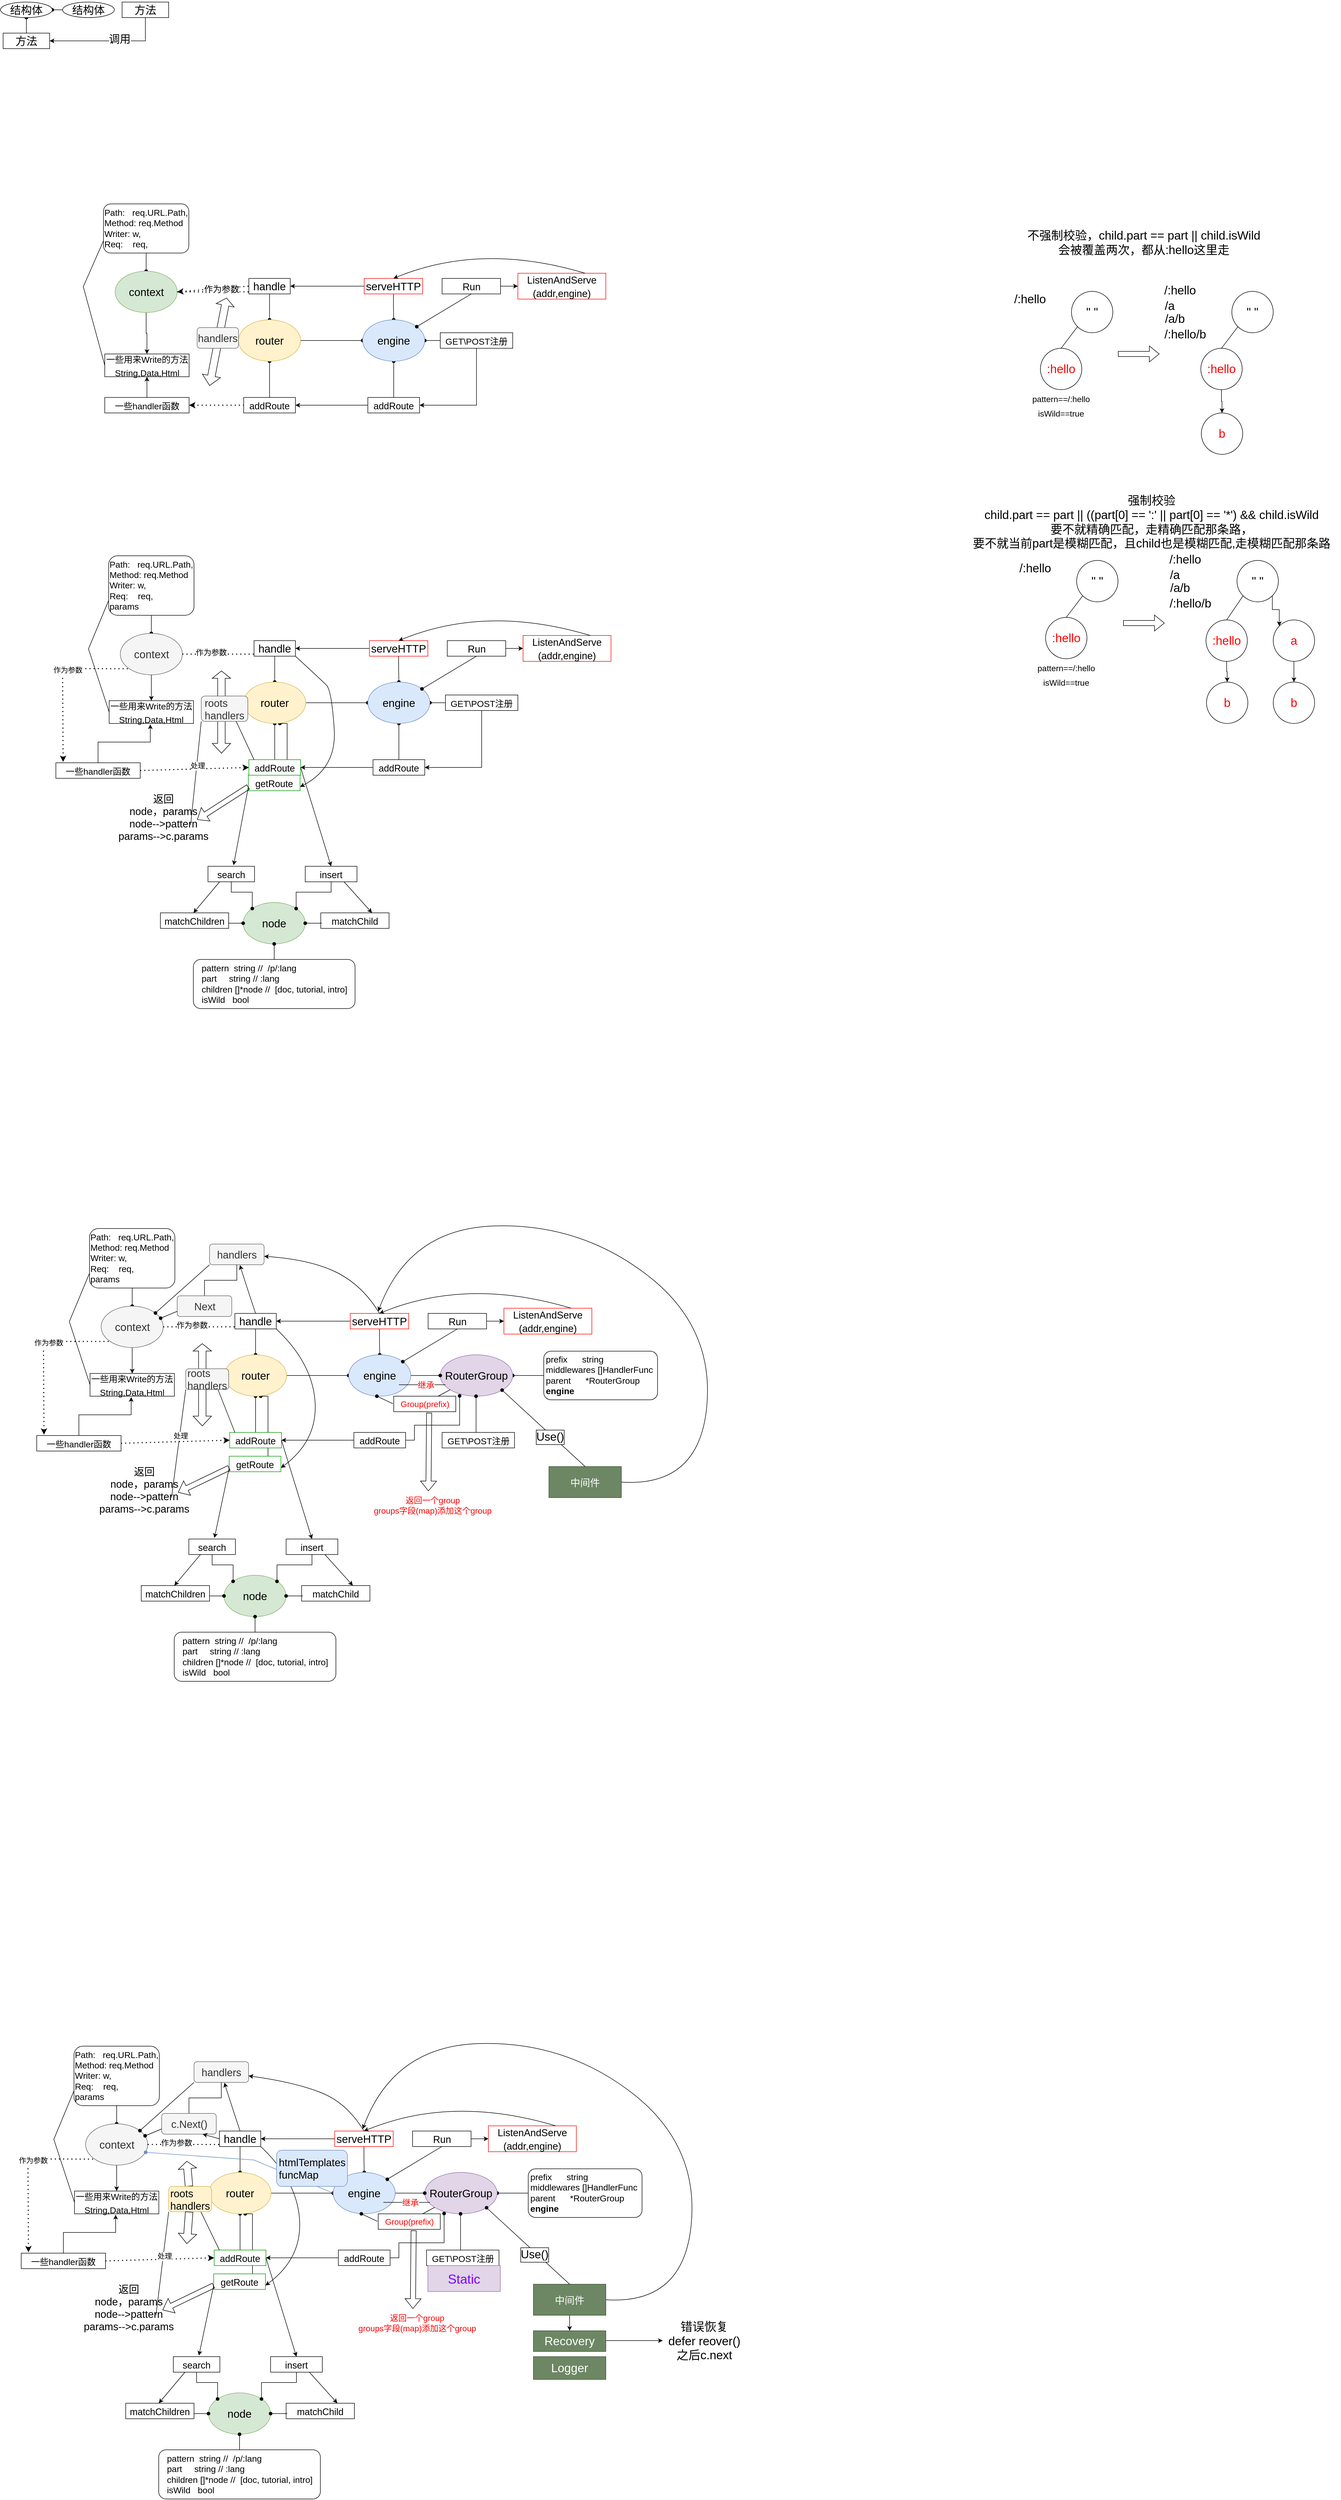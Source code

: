 <mxfile version="20.5.3" type="github" pages="2">
  <diagram id="BBmWvBnymKctrQ3piECR" name="第 1 页">
    <mxGraphModel dx="3406" dy="1202" grid="1" gridSize="10" guides="1" tooltips="1" connect="1" arrows="1" fold="1" page="1" pageScale="1" pageWidth="827" pageHeight="1169" math="0" shadow="0">
      <root>
        <mxCell id="0" />
        <mxCell id="1" parent="0" />
        <mxCell id="XY5Rfa_UpzDAay3s06gO-150" value="" style="edgeStyle=orthogonalEdgeStyle;rounded=0;orthogonalLoop=1;jettySize=auto;html=1;fontSize=21;startArrow=oval;startFill=1;endArrow=none;endFill=0;entryX=0.75;entryY=0;entryDx=0;entryDy=0;" parent="1" target="XY5Rfa_UpzDAay3s06gO-118" edge="1">
          <mxGeometry relative="1" as="geometry">
            <mxPoint x="-580.0" y="1424" as="sourcePoint" />
            <mxPoint x="-580.0" y="1494" as="targetPoint" />
            <Array as="points">
              <mxPoint x="-566" y="1424" />
            </Array>
          </mxGeometry>
        </mxCell>
        <mxCell id="XY5Rfa_UpzDAay3s06gO-114" value="" style="shape=flexArrow;endArrow=classic;startArrow=classic;html=1;rounded=0;strokeWidth=1;fontSize=20;width=14.483;endSize=4.434;" parent="1" edge="1">
          <mxGeometry width="100" height="100" relative="1" as="geometry">
            <mxPoint x="-716" y="771.5" as="sourcePoint" />
            <mxPoint x="-683" y="601.5" as="targetPoint" />
          </mxGeometry>
        </mxCell>
        <mxCell id="XY5Rfa_UpzDAay3s06gO-60" value="" style="edgeStyle=orthogonalEdgeStyle;rounded=0;orthogonalLoop=1;jettySize=auto;html=1;fontSize=17;startArrow=none;startFill=0;endArrow=classic;endFill=1;" parent="1" source="XY5Rfa_UpzDAay3s06gO-1" target="XY5Rfa_UpzDAay3s06gO-59" edge="1">
          <mxGeometry relative="1" as="geometry" />
        </mxCell>
        <mxCell id="XY5Rfa_UpzDAay3s06gO-71" value="" style="edgeStyle=orthogonalEdgeStyle;rounded=0;orthogonalLoop=1;jettySize=auto;html=1;fontSize=17;startArrow=oval;startFill=1;endArrow=none;endFill=0;" parent="1" source="XY5Rfa_UpzDAay3s06gO-1" target="XY5Rfa_UpzDAay3s06gO-70" edge="1">
          <mxGeometry relative="1" as="geometry" />
        </mxCell>
        <mxCell id="XY5Rfa_UpzDAay3s06gO-1" value="&lt;font style=&quot;font-size: 21px;&quot;&gt;context&lt;/font&gt;" style="ellipse;whiteSpace=wrap;html=1;fillColor=#d5e8d4;strokeColor=#82b366;" parent="1" vertex="1">
          <mxGeometry x="-898.5" y="550" width="120" height="80" as="geometry" />
        </mxCell>
        <mxCell id="XY5Rfa_UpzDAay3s06gO-26" value="" style="edgeStyle=orthogonalEdgeStyle;rounded=0;orthogonalLoop=1;jettySize=auto;html=1;fontSize=21;startArrow=none;startFill=0;endArrow=oval;endFill=1;exitX=0.5;exitY=1;exitDx=0;exitDy=0;entryX=0.5;entryY=0;entryDx=0;entryDy=0;" parent="1" source="XY5Rfa_UpzDAay3s06gO-24" target="XY5Rfa_UpzDAay3s06gO-3" edge="1">
          <mxGeometry relative="1" as="geometry">
            <mxPoint x="-240" y="589" as="targetPoint" />
            <Array as="points">
              <mxPoint x="-360" y="619" />
              <mxPoint x="-360" y="619" />
            </Array>
          </mxGeometry>
        </mxCell>
        <mxCell id="XY5Rfa_UpzDAay3s06gO-30" value="" style="edgeStyle=orthogonalEdgeStyle;rounded=0;orthogonalLoop=1;jettySize=auto;html=1;fontSize=21;startArrow=oval;startFill=1;endArrow=none;endFill=0;" parent="1" source="XY5Rfa_UpzDAay3s06gO-3" target="XY5Rfa_UpzDAay3s06gO-27" edge="1">
          <mxGeometry relative="1" as="geometry" />
        </mxCell>
        <mxCell id="XY5Rfa_UpzDAay3s06gO-31" value="" style="edgeStyle=orthogonalEdgeStyle;rounded=0;orthogonalLoop=1;jettySize=auto;html=1;fontSize=21;startArrow=oval;startFill=1;endArrow=none;endFill=0;" parent="1" source="XY5Rfa_UpzDAay3s06gO-3" target="XY5Rfa_UpzDAay3s06gO-17" edge="1">
          <mxGeometry relative="1" as="geometry" />
        </mxCell>
        <mxCell id="XY5Rfa_UpzDAay3s06gO-33" style="edgeStyle=orthogonalEdgeStyle;rounded=0;orthogonalLoop=1;jettySize=auto;html=1;exitX=0;exitY=0.5;exitDx=0;exitDy=0;entryX=1;entryY=0.5;entryDx=0;entryDy=0;fontSize=21;startArrow=oval;startFill=1;endArrow=none;endFill=0;" parent="1" source="XY5Rfa_UpzDAay3s06gO-3" target="XY5Rfa_UpzDAay3s06gO-7" edge="1">
          <mxGeometry relative="1" as="geometry" />
        </mxCell>
        <mxCell id="XY5Rfa_UpzDAay3s06gO-3" value="&lt;font style=&quot;font-size: 21px;&quot;&gt;engine&lt;/font&gt;" style="ellipse;whiteSpace=wrap;html=1;fillColor=#dae8fc;strokeColor=#6c8ebf;" parent="1" vertex="1">
          <mxGeometry x="-420" y="644" width="120" height="80" as="geometry" />
        </mxCell>
        <mxCell id="XY5Rfa_UpzDAay3s06gO-19" value="" style="edgeStyle=orthogonalEdgeStyle;rounded=0;orthogonalLoop=1;jettySize=auto;html=1;fontSize=21;startArrow=none;startFill=0;endArrow=oval;endFill=1;exitX=0.5;exitY=1;exitDx=0;exitDy=0;entryX=0.5;entryY=0;entryDx=0;entryDy=0;" parent="1" source="XY5Rfa_UpzDAay3s06gO-9" target="XY5Rfa_UpzDAay3s06gO-7" edge="1">
          <mxGeometry relative="1" as="geometry">
            <mxPoint x="-520" y="644" as="targetPoint" />
          </mxGeometry>
        </mxCell>
        <mxCell id="XY5Rfa_UpzDAay3s06gO-32" value="" style="edgeStyle=orthogonalEdgeStyle;rounded=0;orthogonalLoop=1;jettySize=auto;html=1;fontSize=21;startArrow=oval;startFill=1;endArrow=none;endFill=0;" parent="1" source="XY5Rfa_UpzDAay3s06gO-7" target="XY5Rfa_UpzDAay3s06gO-21" edge="1">
          <mxGeometry relative="1" as="geometry" />
        </mxCell>
        <mxCell id="XY5Rfa_UpzDAay3s06gO-7" value="&lt;font style=&quot;font-size: 21px;&quot;&gt;router&lt;/font&gt;" style="ellipse;whiteSpace=wrap;html=1;fontSize=15;fillColor=#fff2cc;strokeColor=#d6b656;" parent="1" vertex="1">
          <mxGeometry x="-660" y="644" width="120" height="80" as="geometry" />
        </mxCell>
        <mxCell id="XY5Rfa_UpzDAay3s06gO-9" value="handle" style="rounded=0;whiteSpace=wrap;html=1;fontSize=21;" parent="1" vertex="1">
          <mxGeometry x="-640" y="564" width="80" height="30" as="geometry" />
        </mxCell>
        <mxCell id="XY5Rfa_UpzDAay3s06gO-15" value="" style="endArrow=none;dashed=1;html=1;dashPattern=1 3;strokeWidth=2;rounded=0;fontSize=21;" parent="1" source="XY5Rfa_UpzDAay3s06gO-1" edge="1">
          <mxGeometry width="50" height="50" relative="1" as="geometry">
            <mxPoint x="-760" y="664" as="sourcePoint" />
            <mxPoint x="-640" y="590" as="targetPoint" />
          </mxGeometry>
        </mxCell>
        <mxCell id="XY5Rfa_UpzDAay3s06gO-16" value="" style="endArrow=classic;html=1;rounded=0;fontSize=21;exitX=0;exitY=0.5;exitDx=0;exitDy=0;entryX=1;entryY=0.5;entryDx=0;entryDy=0;" parent="1" source="XY5Rfa_UpzDAay3s06gO-24" target="XY5Rfa_UpzDAay3s06gO-9" edge="1">
          <mxGeometry width="50" height="50" relative="1" as="geometry">
            <mxPoint x="-440" y="674" as="sourcePoint" />
            <mxPoint x="-490" y="604" as="targetPoint" />
          </mxGeometry>
        </mxCell>
        <mxCell id="XY5Rfa_UpzDAay3s06gO-17" value="&lt;font style=&quot;font-size: 18px;&quot;&gt;addRoute&lt;/font&gt;" style="rounded=0;whiteSpace=wrap;html=1;fontSize=21;" parent="1" vertex="1">
          <mxGeometry x="-410" y="794" width="100" height="30" as="geometry" />
        </mxCell>
        <mxCell id="XY5Rfa_UpzDAay3s06gO-21" value="&lt;font style=&quot;font-size: 18px;&quot;&gt;addRoute&lt;/font&gt;" style="rounded=0;whiteSpace=wrap;html=1;fontSize=21;" parent="1" vertex="1">
          <mxGeometry x="-650" y="794" width="100" height="30" as="geometry" />
        </mxCell>
        <mxCell id="XY5Rfa_UpzDAay3s06gO-24" value="serveHTTP" style="rounded=0;whiteSpace=wrap;html=1;fontSize=21;strokeColor=#FF0000;" parent="1" vertex="1">
          <mxGeometry x="-417" y="564" width="113" height="30" as="geometry" />
        </mxCell>
        <mxCell id="XY5Rfa_UpzDAay3s06gO-27" value="&lt;font style=&quot;font-size: 17px;&quot;&gt;GET\POST注册&lt;/font&gt;" style="rounded=0;whiteSpace=wrap;html=1;fontSize=21;strokeWidth=1;" parent="1" vertex="1">
          <mxGeometry x="-270" y="669" width="140" height="30" as="geometry" />
        </mxCell>
        <mxCell id="XY5Rfa_UpzDAay3s06gO-37" style="edgeStyle=orthogonalEdgeStyle;rounded=0;orthogonalLoop=1;jettySize=auto;html=1;exitX=0.5;exitY=1;exitDx=0;exitDy=0;entryX=0.5;entryY=0;entryDx=0;entryDy=0;fontSize=21;startArrow=oval;startFill=1;endArrow=none;endFill=0;" parent="1" source="XY5Rfa_UpzDAay3s06gO-34" target="XY5Rfa_UpzDAay3s06gO-35" edge="1">
          <mxGeometry relative="1" as="geometry" />
        </mxCell>
        <mxCell id="XY5Rfa_UpzDAay3s06gO-38" style="edgeStyle=orthogonalEdgeStyle;rounded=0;orthogonalLoop=1;jettySize=auto;html=1;exitX=1;exitY=0.5;exitDx=0;exitDy=0;entryX=0;entryY=0;entryDx=0;entryDy=0;fontSize=21;startArrow=oval;startFill=1;endArrow=none;endFill=0;" parent="1" source="XY5Rfa_UpzDAay3s06gO-34" target="XY5Rfa_UpzDAay3s06gO-36" edge="1">
          <mxGeometry relative="1" as="geometry" />
        </mxCell>
        <mxCell id="XY5Rfa_UpzDAay3s06gO-34" value="结构体" style="ellipse;whiteSpace=wrap;html=1;fontSize=21;" parent="1" vertex="1">
          <mxGeometry x="-1120" y="30" width="100" height="30" as="geometry" />
        </mxCell>
        <mxCell id="XY5Rfa_UpzDAay3s06gO-35" value="方法" style="rounded=0;whiteSpace=wrap;html=1;fontSize=21;" parent="1" vertex="1">
          <mxGeometry x="-1115" y="90" width="90" height="30" as="geometry" />
        </mxCell>
        <mxCell id="XY5Rfa_UpzDAay3s06gO-39" style="edgeStyle=orthogonalEdgeStyle;rounded=0;orthogonalLoop=1;jettySize=auto;html=1;entryX=1;entryY=0.5;entryDx=0;entryDy=0;fontSize=21;startArrow=none;startFill=0;endArrow=classic;endFill=1;exitX=0.5;exitY=1;exitDx=0;exitDy=0;" parent="1" source="XY5Rfa_UpzDAay3s06gO-41" target="XY5Rfa_UpzDAay3s06gO-35" edge="1">
          <mxGeometry relative="1" as="geometry">
            <mxPoint x="-830" y="80" as="sourcePoint" />
            <Array as="points">
              <mxPoint x="-840" y="105" />
            </Array>
          </mxGeometry>
        </mxCell>
        <mxCell id="XY5Rfa_UpzDAay3s06gO-40" value="调用" style="edgeLabel;html=1;align=center;verticalAlign=middle;resizable=0;points=[];fontSize=21;" parent="XY5Rfa_UpzDAay3s06gO-39" vertex="1" connectable="0">
          <mxGeometry x="-0.167" y="-4" relative="1" as="geometry">
            <mxPoint x="1" as="offset" />
          </mxGeometry>
        </mxCell>
        <mxCell id="XY5Rfa_UpzDAay3s06gO-36" value="结构体" style="ellipse;whiteSpace=wrap;html=1;fontSize=21;" parent="1" vertex="1">
          <mxGeometry x="-1000" y="30" width="100" height="30" as="geometry" />
        </mxCell>
        <mxCell id="XY5Rfa_UpzDAay3s06gO-41" value="方法" style="rounded=0;whiteSpace=wrap;html=1;fontSize=21;" parent="1" vertex="1">
          <mxGeometry x="-885" y="30" width="90" height="30" as="geometry" />
        </mxCell>
        <mxCell id="XY5Rfa_UpzDAay3s06gO-43" value="" style="endArrow=classic;html=1;rounded=0;fontSize=21;exitX=0.5;exitY=1;exitDx=0;exitDy=0;entryX=1;entryY=0.5;entryDx=0;entryDy=0;" parent="1" source="XY5Rfa_UpzDAay3s06gO-27" target="XY5Rfa_UpzDAay3s06gO-17" edge="1">
          <mxGeometry width="50" height="50" relative="1" as="geometry">
            <mxPoint x="-138.25" y="764" as="sourcePoint" />
            <mxPoint x="-281.75" y="809" as="targetPoint" />
            <Array as="points">
              <mxPoint x="-200" y="809" />
            </Array>
          </mxGeometry>
        </mxCell>
        <mxCell id="XY5Rfa_UpzDAay3s06gO-52" value="" style="edgeStyle=orthogonalEdgeStyle;rounded=0;orthogonalLoop=1;jettySize=auto;html=1;fontSize=19;startArrow=none;startFill=0;endArrow=classic;endFill=1;" parent="1" source="XY5Rfa_UpzDAay3s06gO-45" target="XY5Rfa_UpzDAay3s06gO-51" edge="1">
          <mxGeometry relative="1" as="geometry" />
        </mxCell>
        <mxCell id="XY5Rfa_UpzDAay3s06gO-45" value="&lt;font style=&quot;font-size: 19px;&quot;&gt;Run&lt;/font&gt;" style="rounded=0;whiteSpace=wrap;html=1;fontSize=21;" parent="1" vertex="1">
          <mxGeometry x="-266.5" y="564" width="113" height="30" as="geometry" />
        </mxCell>
        <mxCell id="XY5Rfa_UpzDAay3s06gO-50" value="" style="endArrow=none;html=1;rounded=0;fontSize=21;entryX=0.5;entryY=1;entryDx=0;entryDy=0;startArrow=oval;startFill=1;" parent="1" source="XY5Rfa_UpzDAay3s06gO-3" target="XY5Rfa_UpzDAay3s06gO-45" edge="1">
          <mxGeometry width="50" height="50" relative="1" as="geometry">
            <mxPoint x="-280" y="654" as="sourcePoint" />
            <mxPoint x="-230" y="604" as="targetPoint" />
          </mxGeometry>
        </mxCell>
        <mxCell id="XY5Rfa_UpzDAay3s06gO-51" value="&lt;font style=&quot;font-size: 19px;&quot;&gt;ListenAndServe&lt;br&gt;(addr,engine)&lt;br&gt;&lt;/font&gt;" style="rounded=0;whiteSpace=wrap;html=1;fontSize=21;strokeColor=#FF0000;" parent="1" vertex="1">
          <mxGeometry x="-120" y="554" width="170" height="50" as="geometry" />
        </mxCell>
        <mxCell id="XY5Rfa_UpzDAay3s06gO-54" value="" style="curved=1;endArrow=classic;html=1;rounded=0;fontSize=17;entryX=0.5;entryY=0;entryDx=0;entryDy=0;" parent="1" source="XY5Rfa_UpzDAay3s06gO-51" target="XY5Rfa_UpzDAay3s06gO-24" edge="1">
          <mxGeometry width="50" height="50" relative="1" as="geometry">
            <mxPoint x="-20" y="554" as="sourcePoint" />
            <mxPoint x="10" y="504" as="targetPoint" />
            <Array as="points">
              <mxPoint x="10" y="554" />
              <mxPoint x="-190" y="494" />
            </Array>
          </mxGeometry>
        </mxCell>
        <mxCell id="XY5Rfa_UpzDAay3s06gO-58" value="" style="endArrow=classic;html=1;rounded=0;fontSize=18;entryX=1;entryY=0.5;entryDx=0;entryDy=0;exitX=0;exitY=0.5;exitDx=0;exitDy=0;" parent="1" source="XY5Rfa_UpzDAay3s06gO-17" target="XY5Rfa_UpzDAay3s06gO-21" edge="1">
          <mxGeometry width="50" height="50" relative="1" as="geometry">
            <mxPoint x="-500" y="804" as="sourcePoint" />
            <mxPoint x="-450" y="754" as="targetPoint" />
          </mxGeometry>
        </mxCell>
        <mxCell id="XY5Rfa_UpzDAay3s06gO-59" value="&lt;font style=&quot;font-size: 17px;&quot;&gt;一些用来Write的方法&lt;br&gt;String,Data,Html&lt;br&gt;&lt;/font&gt;" style="rounded=0;whiteSpace=wrap;html=1;fontSize=21;" parent="1" vertex="1">
          <mxGeometry x="-918.5" y="710" width="163" height="44" as="geometry" />
        </mxCell>
        <mxCell id="XY5Rfa_UpzDAay3s06gO-61" value="&lt;font style=&quot;font-size: 17px;&quot;&gt;一些handler函数&lt;/font&gt;" style="rounded=0;whiteSpace=wrap;html=1;fontSize=21;" parent="1" vertex="1">
          <mxGeometry x="-918.5" y="794" width="163" height="30" as="geometry" />
        </mxCell>
        <mxCell id="XY5Rfa_UpzDAay3s06gO-62" value="" style="endArrow=none;dashed=1;html=1;dashPattern=1 3;strokeWidth=2;rounded=0;fontSize=21;entryX=0;entryY=0.5;entryDx=0;entryDy=0;startArrow=classic;startFill=1;exitX=1;exitY=0.5;exitDx=0;exitDy=0;" parent="1" source="XY5Rfa_UpzDAay3s06gO-61" target="XY5Rfa_UpzDAay3s06gO-21" edge="1">
          <mxGeometry width="50" height="50" relative="1" as="geometry">
            <mxPoint x="-719.133" y="909.995" as="sourcePoint" />
            <mxPoint x="-550" y="832.73" as="targetPoint" />
          </mxGeometry>
        </mxCell>
        <mxCell id="XY5Rfa_UpzDAay3s06gO-63" value="" style="edgeStyle=orthogonalEdgeStyle;rounded=0;orthogonalLoop=1;jettySize=auto;html=1;fontSize=17;startArrow=none;startFill=0;endArrow=classic;endFill=1;exitX=0.5;exitY=0;exitDx=0;exitDy=0;entryX=0.5;entryY=1;entryDx=0;entryDy=0;" parent="1" source="XY5Rfa_UpzDAay3s06gO-61" target="XY5Rfa_UpzDAay3s06gO-59" edge="1">
          <mxGeometry relative="1" as="geometry">
            <mxPoint x="-918.5" y="860" as="sourcePoint" />
            <mxPoint x="-830" y="760" as="targetPoint" />
            <Array as="points">
              <mxPoint x="-837" y="770" />
              <mxPoint x="-837" y="770" />
            </Array>
          </mxGeometry>
        </mxCell>
        <mxCell id="XY5Rfa_UpzDAay3s06gO-70" value="&lt;div style=&quot;text-align: left;&quot;&gt;&lt;span style=&quot;background-color: initial;&quot;&gt;Path:&amp;nbsp; &amp;nbsp;req.URL.Path,&lt;/span&gt;&lt;br&gt;&lt;/div&gt;&lt;div style=&quot;text-align: left;&quot;&gt;Method: req.Method&lt;/div&gt;&lt;div style=&quot;text-align: left;&quot;&gt;&lt;div&gt;Writer: w,&lt;/div&gt;&lt;div&gt;Req:&amp;nbsp; &amp;nbsp; req,&lt;/div&gt;&lt;/div&gt;" style="rounded=1;whiteSpace=wrap;html=1;strokeColor=#000000;strokeWidth=1;fontSize=17;" parent="1" vertex="1">
          <mxGeometry x="-921" y="420" width="165" height="95" as="geometry" />
        </mxCell>
        <mxCell id="XY5Rfa_UpzDAay3s06gO-72" value="" style="endArrow=none;dashed=1;html=1;dashPattern=1 3;strokeWidth=2;rounded=0;fontSize=21;entryX=0;entryY=0.5;entryDx=0;entryDy=0;exitX=1;exitY=0.5;exitDx=0;exitDy=0;startArrow=classic;startFill=1;" parent="1" source="XY5Rfa_UpzDAay3s06gO-1" target="XY5Rfa_UpzDAay3s06gO-9" edge="1">
          <mxGeometry width="50" height="50" relative="1" as="geometry">
            <mxPoint x="-798.5" y="530" as="sourcePoint" />
            <mxPoint x="-660" y="530" as="targetPoint" />
          </mxGeometry>
        </mxCell>
        <mxCell id="XY5Rfa_UpzDAay3s06gO-77" value="作为参数" style="edgeLabel;html=1;align=center;verticalAlign=middle;resizable=0;points=[];fontSize=17;" parent="XY5Rfa_UpzDAay3s06gO-72" vertex="1" connectable="0">
          <mxGeometry x="0.229" y="-4" relative="1" as="geometry">
            <mxPoint y="-1" as="offset" />
          </mxGeometry>
        </mxCell>
        <mxCell id="XY5Rfa_UpzDAay3s06gO-75" value="" style="endArrow=none;html=1;strokeWidth=1;rounded=0;fontSize=21;entryX=0;entryY=0.5;entryDx=0;entryDy=0;exitX=0;exitY=0.75;exitDx=0;exitDy=0;" parent="1" source="XY5Rfa_UpzDAay3s06gO-70" target="XY5Rfa_UpzDAay3s06gO-59" edge="1">
          <mxGeometry width="50" height="50" relative="1" as="geometry">
            <mxPoint x="-963.925" y="612.494" as="sourcePoint" />
            <mxPoint x="-870.75" y="643.17" as="targetPoint" />
            <Array as="points">
              <mxPoint x="-960" y="580" />
            </Array>
          </mxGeometry>
        </mxCell>
        <mxCell id="XY5Rfa_UpzDAay3s06gO-78" value="" style="edgeStyle=orthogonalEdgeStyle;rounded=0;orthogonalLoop=1;jettySize=auto;html=1;fontSize=17;startArrow=none;startFill=0;endArrow=classic;endFill=1;" parent="1" source="XY5Rfa_UpzDAay3s06gO-80" target="XY5Rfa_UpzDAay3s06gO-103" edge="1">
          <mxGeometry relative="1" as="geometry" />
        </mxCell>
        <mxCell id="XY5Rfa_UpzDAay3s06gO-79" value="" style="edgeStyle=orthogonalEdgeStyle;rounded=0;orthogonalLoop=1;jettySize=auto;html=1;fontSize=17;startArrow=oval;startFill=1;endArrow=none;endFill=0;" parent="1" source="XY5Rfa_UpzDAay3s06gO-80" target="XY5Rfa_UpzDAay3s06gO-107" edge="1">
          <mxGeometry relative="1" as="geometry" />
        </mxCell>
        <mxCell id="XY5Rfa_UpzDAay3s06gO-80" value="&lt;font style=&quot;font-size: 21px;&quot;&gt;context&lt;/font&gt;" style="ellipse;whiteSpace=wrap;html=1;fillColor=#f5f5f5;strokeColor=#666666;fontColor=#333333;" parent="1" vertex="1">
          <mxGeometry x="-888.5" y="1250" width="120" height="80" as="geometry" />
        </mxCell>
        <mxCell id="XY5Rfa_UpzDAay3s06gO-81" value="" style="edgeStyle=orthogonalEdgeStyle;rounded=0;orthogonalLoop=1;jettySize=auto;html=1;fontSize=21;startArrow=none;startFill=0;endArrow=oval;endFill=1;exitX=0.5;exitY=1;exitDx=0;exitDy=0;entryX=0.5;entryY=0;entryDx=0;entryDy=0;" parent="1" source="XY5Rfa_UpzDAay3s06gO-94" target="XY5Rfa_UpzDAay3s06gO-85" edge="1">
          <mxGeometry relative="1" as="geometry">
            <mxPoint x="-230" y="1289" as="targetPoint" />
            <Array as="points">
              <mxPoint x="-350" y="1319" />
              <mxPoint x="-350" y="1319" />
            </Array>
          </mxGeometry>
        </mxCell>
        <mxCell id="XY5Rfa_UpzDAay3s06gO-82" value="" style="edgeStyle=orthogonalEdgeStyle;rounded=0;orthogonalLoop=1;jettySize=auto;html=1;fontSize=21;startArrow=oval;startFill=1;endArrow=none;endFill=0;" parent="1" source="XY5Rfa_UpzDAay3s06gO-85" target="XY5Rfa_UpzDAay3s06gO-95" edge="1">
          <mxGeometry relative="1" as="geometry" />
        </mxCell>
        <mxCell id="XY5Rfa_UpzDAay3s06gO-83" value="" style="edgeStyle=orthogonalEdgeStyle;rounded=0;orthogonalLoop=1;jettySize=auto;html=1;fontSize=21;startArrow=oval;startFill=1;endArrow=none;endFill=0;" parent="1" source="XY5Rfa_UpzDAay3s06gO-85" target="XY5Rfa_UpzDAay3s06gO-92" edge="1">
          <mxGeometry relative="1" as="geometry" />
        </mxCell>
        <mxCell id="XY5Rfa_UpzDAay3s06gO-84" style="edgeStyle=orthogonalEdgeStyle;rounded=0;orthogonalLoop=1;jettySize=auto;html=1;exitX=0;exitY=0.5;exitDx=0;exitDy=0;entryX=1;entryY=0.5;entryDx=0;entryDy=0;fontSize=21;startArrow=oval;startFill=1;endArrow=none;endFill=0;" parent="1" source="XY5Rfa_UpzDAay3s06gO-85" target="XY5Rfa_UpzDAay3s06gO-88" edge="1">
          <mxGeometry relative="1" as="geometry" />
        </mxCell>
        <mxCell id="XY5Rfa_UpzDAay3s06gO-85" value="&lt;font style=&quot;font-size: 21px;&quot;&gt;engine&lt;/font&gt;" style="ellipse;whiteSpace=wrap;html=1;fillColor=#dae8fc;strokeColor=#6c8ebf;" parent="1" vertex="1">
          <mxGeometry x="-410" y="1344" width="120" height="80" as="geometry" />
        </mxCell>
        <mxCell id="XY5Rfa_UpzDAay3s06gO-86" value="" style="edgeStyle=orthogonalEdgeStyle;rounded=0;orthogonalLoop=1;jettySize=auto;html=1;fontSize=21;startArrow=none;startFill=0;endArrow=oval;endFill=1;exitX=0.5;exitY=1;exitDx=0;exitDy=0;entryX=0.5;entryY=0;entryDx=0;entryDy=0;" parent="1" source="XY5Rfa_UpzDAay3s06gO-89" target="XY5Rfa_UpzDAay3s06gO-88" edge="1">
          <mxGeometry relative="1" as="geometry">
            <mxPoint x="-510" y="1344" as="targetPoint" />
          </mxGeometry>
        </mxCell>
        <mxCell id="XY5Rfa_UpzDAay3s06gO-87" value="" style="edgeStyle=orthogonalEdgeStyle;rounded=0;orthogonalLoop=1;jettySize=auto;html=1;fontSize=21;startArrow=oval;startFill=1;endArrow=none;endFill=0;" parent="1" source="XY5Rfa_UpzDAay3s06gO-88" target="XY5Rfa_UpzDAay3s06gO-93" edge="1">
          <mxGeometry relative="1" as="geometry" />
        </mxCell>
        <mxCell id="XY5Rfa_UpzDAay3s06gO-88" value="&lt;font style=&quot;font-size: 21px;&quot;&gt;router&lt;/font&gt;" style="ellipse;whiteSpace=wrap;html=1;fontSize=15;fillColor=#fff2cc;strokeColor=#d6b656;" parent="1" vertex="1">
          <mxGeometry x="-650" y="1344" width="120" height="80" as="geometry" />
        </mxCell>
        <mxCell id="XY5Rfa_UpzDAay3s06gO-89" value="handle" style="rounded=0;whiteSpace=wrap;html=1;fontSize=21;" parent="1" vertex="1">
          <mxGeometry x="-630" y="1264" width="80" height="30" as="geometry" />
        </mxCell>
        <mxCell id="XY5Rfa_UpzDAay3s06gO-90" value="" style="endArrow=none;dashed=1;html=1;dashPattern=1 3;strokeWidth=2;rounded=0;fontSize=21;" parent="1" source="XY5Rfa_UpzDAay3s06gO-80" edge="1">
          <mxGeometry width="50" height="50" relative="1" as="geometry">
            <mxPoint x="-750" y="1364" as="sourcePoint" />
            <mxPoint x="-630" y="1290" as="targetPoint" />
          </mxGeometry>
        </mxCell>
        <mxCell id="XY5Rfa_UpzDAay3s06gO-143" value="作为参数" style="edgeLabel;html=1;align=center;verticalAlign=middle;resizable=0;points=[];fontSize=15;" parent="XY5Rfa_UpzDAay3s06gO-90" vertex="1" connectable="0">
          <mxGeometry x="-0.209" y="4" relative="1" as="geometry">
            <mxPoint as="offset" />
          </mxGeometry>
        </mxCell>
        <mxCell id="XY5Rfa_UpzDAay3s06gO-91" value="" style="endArrow=classic;html=1;rounded=0;fontSize=21;exitX=0;exitY=0.5;exitDx=0;exitDy=0;entryX=1;entryY=0.5;entryDx=0;entryDy=0;" parent="1" source="XY5Rfa_UpzDAay3s06gO-94" target="XY5Rfa_UpzDAay3s06gO-89" edge="1">
          <mxGeometry width="50" height="50" relative="1" as="geometry">
            <mxPoint x="-430" y="1374" as="sourcePoint" />
            <mxPoint x="-480" y="1304" as="targetPoint" />
          </mxGeometry>
        </mxCell>
        <mxCell id="XY5Rfa_UpzDAay3s06gO-92" value="&lt;font style=&quot;font-size: 18px;&quot;&gt;addRoute&lt;/font&gt;" style="rounded=0;whiteSpace=wrap;html=1;fontSize=21;" parent="1" vertex="1">
          <mxGeometry x="-400" y="1494" width="100" height="30" as="geometry" />
        </mxCell>
        <mxCell id="XY5Rfa_UpzDAay3s06gO-93" value="&lt;font style=&quot;font-size: 18px;&quot;&gt;addRoute&lt;/font&gt;" style="rounded=0;whiteSpace=wrap;html=1;fontSize=21;strokeColor=#009900;" parent="1" vertex="1">
          <mxGeometry x="-640" y="1494" width="100" height="30" as="geometry" />
        </mxCell>
        <mxCell id="XY5Rfa_UpzDAay3s06gO-94" value="serveHTTP" style="rounded=0;whiteSpace=wrap;html=1;fontSize=21;strokeColor=#FF0000;" parent="1" vertex="1">
          <mxGeometry x="-407" y="1264" width="113" height="30" as="geometry" />
        </mxCell>
        <mxCell id="XY5Rfa_UpzDAay3s06gO-95" value="&lt;font style=&quot;font-size: 17px;&quot;&gt;GET\POST注册&lt;/font&gt;" style="rounded=0;whiteSpace=wrap;html=1;fontSize=21;strokeWidth=1;" parent="1" vertex="1">
          <mxGeometry x="-260" y="1369" width="140" height="30" as="geometry" />
        </mxCell>
        <mxCell id="XY5Rfa_UpzDAay3s06gO-96" value="" style="endArrow=classic;html=1;rounded=0;fontSize=21;exitX=0.5;exitY=1;exitDx=0;exitDy=0;entryX=1;entryY=0.5;entryDx=0;entryDy=0;" parent="1" source="XY5Rfa_UpzDAay3s06gO-95" target="XY5Rfa_UpzDAay3s06gO-92" edge="1">
          <mxGeometry width="50" height="50" relative="1" as="geometry">
            <mxPoint x="-128.25" y="1464" as="sourcePoint" />
            <mxPoint x="-271.75" y="1509" as="targetPoint" />
            <Array as="points">
              <mxPoint x="-190" y="1509" />
            </Array>
          </mxGeometry>
        </mxCell>
        <mxCell id="XY5Rfa_UpzDAay3s06gO-97" value="" style="edgeStyle=orthogonalEdgeStyle;rounded=0;orthogonalLoop=1;jettySize=auto;html=1;fontSize=19;startArrow=none;startFill=0;endArrow=classic;endFill=1;" parent="1" source="XY5Rfa_UpzDAay3s06gO-98" target="XY5Rfa_UpzDAay3s06gO-100" edge="1">
          <mxGeometry relative="1" as="geometry" />
        </mxCell>
        <mxCell id="XY5Rfa_UpzDAay3s06gO-98" value="&lt;font style=&quot;font-size: 19px;&quot;&gt;Run&lt;/font&gt;" style="rounded=0;whiteSpace=wrap;html=1;fontSize=21;" parent="1" vertex="1">
          <mxGeometry x="-256.5" y="1264" width="113" height="30" as="geometry" />
        </mxCell>
        <mxCell id="XY5Rfa_UpzDAay3s06gO-99" value="" style="endArrow=none;html=1;rounded=0;fontSize=21;entryX=0.5;entryY=1;entryDx=0;entryDy=0;startArrow=oval;startFill=1;" parent="1" source="XY5Rfa_UpzDAay3s06gO-85" target="XY5Rfa_UpzDAay3s06gO-98" edge="1">
          <mxGeometry width="50" height="50" relative="1" as="geometry">
            <mxPoint x="-270" y="1354" as="sourcePoint" />
            <mxPoint x="-220" y="1304" as="targetPoint" />
          </mxGeometry>
        </mxCell>
        <mxCell id="XY5Rfa_UpzDAay3s06gO-100" value="&lt;font style=&quot;font-size: 19px;&quot;&gt;ListenAndServe&lt;br&gt;(addr,engine)&lt;br&gt;&lt;/font&gt;" style="rounded=0;whiteSpace=wrap;html=1;fontSize=21;strokeColor=#FF0000;" parent="1" vertex="1">
          <mxGeometry x="-110" y="1254" width="170" height="50" as="geometry" />
        </mxCell>
        <mxCell id="XY5Rfa_UpzDAay3s06gO-101" value="" style="curved=1;endArrow=classic;html=1;rounded=0;fontSize=17;entryX=0.5;entryY=0;entryDx=0;entryDy=0;" parent="1" source="XY5Rfa_UpzDAay3s06gO-100" target="XY5Rfa_UpzDAay3s06gO-94" edge="1">
          <mxGeometry width="50" height="50" relative="1" as="geometry">
            <mxPoint x="-10" y="1254" as="sourcePoint" />
            <mxPoint x="20" y="1204" as="targetPoint" />
            <Array as="points">
              <mxPoint x="20" y="1254" />
              <mxPoint x="-180" y="1194" />
            </Array>
          </mxGeometry>
        </mxCell>
        <mxCell id="XY5Rfa_UpzDAay3s06gO-102" value="" style="endArrow=classic;html=1;rounded=0;fontSize=18;entryX=1;entryY=0.5;entryDx=0;entryDy=0;exitX=0;exitY=0.5;exitDx=0;exitDy=0;" parent="1" source="XY5Rfa_UpzDAay3s06gO-92" target="XY5Rfa_UpzDAay3s06gO-93" edge="1">
          <mxGeometry width="50" height="50" relative="1" as="geometry">
            <mxPoint x="-490" y="1504" as="sourcePoint" />
            <mxPoint x="-440" y="1454" as="targetPoint" />
          </mxGeometry>
        </mxCell>
        <mxCell id="XY5Rfa_UpzDAay3s06gO-103" value="&lt;font style=&quot;font-size: 17px;&quot;&gt;一些用来Write的方法&lt;br&gt;String,Data,Html&lt;br&gt;&lt;/font&gt;" style="rounded=0;whiteSpace=wrap;html=1;fontSize=21;" parent="1" vertex="1">
          <mxGeometry x="-910" y="1380" width="163" height="44" as="geometry" />
        </mxCell>
        <mxCell id="XY5Rfa_UpzDAay3s06gO-104" value="&lt;font style=&quot;font-size: 17px;&quot;&gt;一些handler函数&lt;/font&gt;" style="rounded=0;whiteSpace=wrap;html=1;fontSize=21;" parent="1" vertex="1">
          <mxGeometry x="-1013" y="1500" width="163" height="30" as="geometry" />
        </mxCell>
        <mxCell id="XY5Rfa_UpzDAay3s06gO-105" value="" style="endArrow=none;dashed=1;html=1;dashPattern=1 3;strokeWidth=2;rounded=0;fontSize=21;entryX=1;entryY=0.5;entryDx=0;entryDy=0;startArrow=classic;startFill=1;exitX=0;exitY=0.5;exitDx=0;exitDy=0;" parent="1" source="XY5Rfa_UpzDAay3s06gO-93" target="XY5Rfa_UpzDAay3s06gO-104" edge="1">
          <mxGeometry width="50" height="50" relative="1" as="geometry">
            <mxPoint x="-650" y="1460" as="sourcePoint" />
            <mxPoint x="-540" y="1532.73" as="targetPoint" />
          </mxGeometry>
        </mxCell>
        <mxCell id="XY5Rfa_UpzDAay3s06gO-106" value="" style="edgeStyle=orthogonalEdgeStyle;rounded=0;orthogonalLoop=1;jettySize=auto;html=1;fontSize=17;startArrow=none;startFill=0;endArrow=classic;endFill=1;exitX=0.5;exitY=0;exitDx=0;exitDy=0;entryX=0.488;entryY=1.039;entryDx=0;entryDy=0;entryPerimeter=0;" parent="1" source="XY5Rfa_UpzDAay3s06gO-104" target="XY5Rfa_UpzDAay3s06gO-103" edge="1">
          <mxGeometry relative="1" as="geometry">
            <mxPoint x="-908.5" y="1560" as="sourcePoint" />
            <mxPoint x="-850" y="1430" as="targetPoint" />
            <Array as="points">
              <mxPoint x="-931" y="1460" />
              <mxPoint x="-830" y="1460" />
            </Array>
          </mxGeometry>
        </mxCell>
        <mxCell id="XY5Rfa_UpzDAay3s06gO-107" value="&lt;div style=&quot;text-align: left;&quot;&gt;&lt;span style=&quot;background-color: initial;&quot;&gt;Path:&amp;nbsp; &amp;nbsp;req.URL.Path,&lt;/span&gt;&lt;br&gt;&lt;/div&gt;&lt;div style=&quot;text-align: left;&quot;&gt;Method: req.Method&lt;/div&gt;&lt;div style=&quot;text-align: left;&quot;&gt;&lt;div&gt;Writer: w,&lt;/div&gt;&lt;div&gt;Req:&amp;nbsp; &amp;nbsp; req,&lt;/div&gt;&lt;div&gt;params&lt;/div&gt;&lt;/div&gt;" style="rounded=1;whiteSpace=wrap;html=1;strokeColor=#000000;strokeWidth=1;fontSize=17;" parent="1" vertex="1">
          <mxGeometry x="-911" y="1100" width="165" height="115" as="geometry" />
        </mxCell>
        <mxCell id="XY5Rfa_UpzDAay3s06gO-110" value="" style="endArrow=none;html=1;strokeWidth=1;rounded=0;fontSize=21;entryX=0;entryY=0.5;entryDx=0;entryDy=0;exitX=0;exitY=0.75;exitDx=0;exitDy=0;" parent="1" source="XY5Rfa_UpzDAay3s06gO-107" target="XY5Rfa_UpzDAay3s06gO-103" edge="1">
          <mxGeometry width="50" height="50" relative="1" as="geometry">
            <mxPoint x="-953.925" y="1312.494" as="sourcePoint" />
            <mxPoint x="-860.75" y="1343.17" as="targetPoint" />
            <Array as="points">
              <mxPoint x="-950" y="1280" />
            </Array>
          </mxGeometry>
        </mxCell>
        <mxCell id="XY5Rfa_UpzDAay3s06gO-111" value="&lt;div style=&quot;text-align: left; font-size: 20px;&quot;&gt;handlers&lt;/div&gt;" style="rounded=1;whiteSpace=wrap;html=1;strokeColor=#666666;strokeWidth=1;fontSize=20;spacing=2;fillColor=#f5f5f5;fontColor=#333333;" parent="1" vertex="1">
          <mxGeometry x="-740" y="659" width="80" height="40" as="geometry" />
        </mxCell>
        <mxCell id="XY5Rfa_UpzDAay3s06gO-115" value="&lt;font style=&quot;font-size: 21px;&quot;&gt;node&lt;/font&gt;" style="ellipse;whiteSpace=wrap;html=1;fontSize=15;fillColor=#d5e8d4;strokeColor=#82b366;" parent="1" vertex="1">
          <mxGeometry x="-651" y="1770" width="120" height="80" as="geometry" />
        </mxCell>
        <mxCell id="XY5Rfa_UpzDAay3s06gO-116" value="&lt;div style=&quot;text-align: left;&quot;&gt;&lt;div&gt;pattern&amp;nbsp; string //&amp;nbsp; /p/:lang&lt;/div&gt;&lt;div&gt;&lt;span style=&quot;&quot;&gt; &lt;/span&gt;part&amp;nbsp; &amp;nbsp; &amp;nbsp;string // :lang&lt;/div&gt;&lt;div&gt;&lt;span style=&quot;&quot;&gt; &lt;/span&gt;children []*node //&amp;nbsp; [doc, tutorial, intro]&lt;/div&gt;&lt;div&gt;&lt;span style=&quot;&quot;&gt; &lt;/span&gt;isWild&amp;nbsp; &amp;nbsp;bool&amp;nbsp;&lt;/div&gt;&lt;/div&gt;" style="rounded=1;whiteSpace=wrap;html=1;strokeColor=#000000;strokeWidth=1;fontSize=17;" parent="1" vertex="1">
          <mxGeometry x="-747.25" y="1880" width="312.5" height="95" as="geometry" />
        </mxCell>
        <mxCell id="XY5Rfa_UpzDAay3s06gO-118" value="&lt;font style=&quot;font-size: 18px;&quot;&gt;getRoute&lt;/font&gt;" style="rounded=0;whiteSpace=wrap;html=1;fontSize=21;strokeColor=#009900;" parent="1" vertex="1">
          <mxGeometry x="-641" y="1524" width="100" height="30" as="geometry" />
        </mxCell>
        <mxCell id="XY5Rfa_UpzDAay3s06gO-119" value="&lt;font style=&quot;font-size: 18px;&quot;&gt;insert&lt;/font&gt;" style="rounded=0;whiteSpace=wrap;html=1;fontSize=21;" parent="1" vertex="1">
          <mxGeometry x="-531" y="1700" width="100" height="30" as="geometry" />
        </mxCell>
        <mxCell id="XY5Rfa_UpzDAay3s06gO-120" value="&lt;font style=&quot;font-size: 18px;&quot;&gt;search&lt;/font&gt;" style="rounded=0;whiteSpace=wrap;html=1;fontSize=21;" parent="1" vertex="1">
          <mxGeometry x="-719" y="1700" width="90" height="30" as="geometry" />
        </mxCell>
        <mxCell id="XY5Rfa_UpzDAay3s06gO-121" value="" style="shape=flexArrow;endArrow=classic;startArrow=classic;html=1;rounded=0;strokeWidth=1;fontSize=20;width=14.483;endSize=4.434;" parent="1" edge="1">
          <mxGeometry width="100" height="100" relative="1" as="geometry">
            <mxPoint x="-693" y="1482" as="sourcePoint" />
            <mxPoint x="-693" y="1322" as="targetPoint" />
          </mxGeometry>
        </mxCell>
        <mxCell id="XY5Rfa_UpzDAay3s06gO-147" style="edgeStyle=orthogonalEdgeStyle;rounded=0;orthogonalLoop=1;jettySize=auto;html=1;exitX=1;exitY=0.75;exitDx=0;exitDy=0;entryX=0;entryY=0.666;entryDx=0;entryDy=0;entryPerimeter=0;strokeWidth=1;fontSize=14;startArrow=classic;startFill=1;endArrow=none;endFill=0;" parent="1" source="XY5Rfa_UpzDAay3s06gO-122" target="XY5Rfa_UpzDAay3s06gO-88" edge="1">
          <mxGeometry relative="1" as="geometry" />
        </mxCell>
        <mxCell id="XY5Rfa_UpzDAay3s06gO-122" value="&lt;div style=&quot;text-align: left; font-size: 20px;&quot;&gt;roots&lt;/div&gt;&lt;div style=&quot;text-align: left; font-size: 20px;&quot;&gt;handlers&lt;/div&gt;" style="rounded=1;whiteSpace=wrap;html=1;strokeColor=#666666;strokeWidth=1;fontSize=20;spacing=2;fillColor=#f5f5f5;fontColor=#333333;" parent="1" vertex="1">
          <mxGeometry x="-732" y="1371" width="90" height="49" as="geometry" />
        </mxCell>
        <mxCell id="XY5Rfa_UpzDAay3s06gO-123" value="" style="endArrow=classic;html=1;rounded=0;fontSize=18;exitX=0;exitY=0.75;exitDx=0;exitDy=0;entryX=0.55;entryY=-0.072;entryDx=0;entryDy=0;entryPerimeter=0;" parent="1" source="XY5Rfa_UpzDAay3s06gO-118" target="XY5Rfa_UpzDAay3s06gO-120" edge="1">
          <mxGeometry width="50" height="50" relative="1" as="geometry">
            <mxPoint x="-660" y="1580" as="sourcePoint" />
            <mxPoint x="-680" y="1580" as="targetPoint" />
          </mxGeometry>
        </mxCell>
        <mxCell id="XY5Rfa_UpzDAay3s06gO-124" value="" style="endArrow=classic;html=1;rounded=0;fontSize=18;entryX=0.5;entryY=0;entryDx=0;entryDy=0;exitX=1;exitY=0.5;exitDx=0;exitDy=0;" parent="1" source="XY5Rfa_UpzDAay3s06gO-93" target="XY5Rfa_UpzDAay3s06gO-119" edge="1">
          <mxGeometry width="50" height="50" relative="1" as="geometry">
            <mxPoint x="-540" y="1542.06" as="sourcePoint" />
            <mxPoint x="-440" y="1620" as="targetPoint" />
          </mxGeometry>
        </mxCell>
        <mxCell id="XY5Rfa_UpzDAay3s06gO-125" value="&lt;font style=&quot;font-size: 18px;&quot;&gt;matchChildren&lt;/font&gt;" style="rounded=0;whiteSpace=wrap;html=1;fontSize=21;" parent="1" vertex="1">
          <mxGeometry x="-811" y="1790" width="132" height="30" as="geometry" />
        </mxCell>
        <mxCell id="XY5Rfa_UpzDAay3s06gO-126" value="&lt;font style=&quot;font-size: 18px;&quot;&gt;matchChild&lt;/font&gt;" style="rounded=0;whiteSpace=wrap;html=1;fontSize=21;" parent="1" vertex="1">
          <mxGeometry x="-501" y="1790" width="132" height="30" as="geometry" />
        </mxCell>
        <mxCell id="XY5Rfa_UpzDAay3s06gO-127" style="edgeStyle=orthogonalEdgeStyle;rounded=0;orthogonalLoop=1;jettySize=auto;html=1;exitX=0;exitY=0.5;exitDx=0;exitDy=0;fontSize=21;startArrow=oval;startFill=1;endArrow=none;endFill=0;entryX=1;entryY=0.75;entryDx=0;entryDy=0;" parent="1" source="XY5Rfa_UpzDAay3s06gO-115" target="XY5Rfa_UpzDAay3s06gO-125" edge="1">
          <mxGeometry relative="1" as="geometry">
            <mxPoint x="-649" y="1805.14" as="sourcePoint" />
            <mxPoint x="-679" y="1804.81" as="targetPoint" />
          </mxGeometry>
        </mxCell>
        <mxCell id="XY5Rfa_UpzDAay3s06gO-128" style="edgeStyle=orthogonalEdgeStyle;rounded=0;orthogonalLoop=1;jettySize=auto;html=1;exitX=1;exitY=0.5;exitDx=0;exitDy=0;fontSize=21;startArrow=oval;startFill=1;endArrow=none;endFill=0;entryX=0.01;entryY=0.633;entryDx=0;entryDy=0;entryPerimeter=0;" parent="1" source="XY5Rfa_UpzDAay3s06gO-115" target="XY5Rfa_UpzDAay3s06gO-126" edge="1">
          <mxGeometry relative="1" as="geometry">
            <mxPoint x="-521" y="1755.19" as="sourcePoint" />
            <mxPoint x="-549" y="1750" as="targetPoint" />
          </mxGeometry>
        </mxCell>
        <mxCell id="XY5Rfa_UpzDAay3s06gO-129" style="edgeStyle=orthogonalEdgeStyle;rounded=0;orthogonalLoop=1;jettySize=auto;html=1;exitX=0;exitY=0;exitDx=0;exitDy=0;fontSize=21;startArrow=oval;startFill=1;endArrow=none;endFill=0;entryX=0.5;entryY=1;entryDx=0;entryDy=0;" parent="1" source="XY5Rfa_UpzDAay3s06gO-115" target="XY5Rfa_UpzDAay3s06gO-120" edge="1">
          <mxGeometry relative="1" as="geometry">
            <mxPoint x="-651" y="1750.0" as="sourcePoint" />
            <mxPoint x="-679" y="1752.5" as="targetPoint" />
          </mxGeometry>
        </mxCell>
        <mxCell id="XY5Rfa_UpzDAay3s06gO-130" style="edgeStyle=orthogonalEdgeStyle;rounded=0;orthogonalLoop=1;jettySize=auto;html=1;exitX=1;exitY=0;exitDx=0;exitDy=0;fontSize=21;startArrow=oval;startFill=1;endArrow=none;endFill=0;entryX=0.5;entryY=1;entryDx=0;entryDy=0;" parent="1" source="XY5Rfa_UpzDAay3s06gO-115" target="XY5Rfa_UpzDAay3s06gO-119" edge="1">
          <mxGeometry relative="1" as="geometry">
            <mxPoint x="-520.996" y="1761.716" as="sourcePoint" />
            <mxPoint x="-573.57" y="1710.0" as="targetPoint" />
          </mxGeometry>
        </mxCell>
        <mxCell id="XY5Rfa_UpzDAay3s06gO-131" value="" style="endArrow=classic;html=1;rounded=0;fontSize=18;exitX=0.25;exitY=1;exitDx=0;exitDy=0;entryX=0.55;entryY=-0.072;entryDx=0;entryDy=0;entryPerimeter=0;" parent="1" source="XY5Rfa_UpzDAay3s06gO-120" edge="1">
          <mxGeometry width="50" height="50" relative="1" as="geometry">
            <mxPoint x="-696.5" y="1708.66" as="sourcePoint" />
            <mxPoint x="-747" y="1790" as="targetPoint" />
          </mxGeometry>
        </mxCell>
        <mxCell id="XY5Rfa_UpzDAay3s06gO-132" value="" style="endArrow=classic;html=1;rounded=0;fontSize=18;exitX=0.75;exitY=1;exitDx=0;exitDy=0;entryX=0.75;entryY=0;entryDx=0;entryDy=0;" parent="1" source="XY5Rfa_UpzDAay3s06gO-119" target="XY5Rfa_UpzDAay3s06gO-126" edge="1">
          <mxGeometry width="50" height="50" relative="1" as="geometry">
            <mxPoint x="-352.5" y="1710" as="sourcePoint" />
            <mxPoint x="-391.0" y="1770" as="targetPoint" />
          </mxGeometry>
        </mxCell>
        <mxCell id="XY5Rfa_UpzDAay3s06gO-134" style="edgeStyle=orthogonalEdgeStyle;rounded=0;orthogonalLoop=1;jettySize=auto;html=1;exitX=0.5;exitY=1;exitDx=0;exitDy=0;fontSize=21;startArrow=oval;startFill=1;endArrow=none;endFill=0;entryX=0.5;entryY=0;entryDx=0;entryDy=0;" parent="1" source="XY5Rfa_UpzDAay3s06gO-115" target="XY5Rfa_UpzDAay3s06gO-116" edge="1">
          <mxGeometry relative="1" as="geometry">
            <mxPoint x="-641.0" y="1820" as="sourcePoint" />
            <mxPoint x="-669" y="1822.5" as="targetPoint" />
          </mxGeometry>
        </mxCell>
        <mxCell id="XY5Rfa_UpzDAay3s06gO-135" value="" style="curved=1;endArrow=classic;html=1;rounded=0;strokeWidth=1;fontSize=20;entryX=1;entryY=0.75;entryDx=0;entryDy=0;exitX=1;exitY=1;exitDx=0;exitDy=0;" parent="1" source="XY5Rfa_UpzDAay3s06gO-89" target="XY5Rfa_UpzDAay3s06gO-118" edge="1">
          <mxGeometry width="50" height="50" relative="1" as="geometry">
            <mxPoint x="-630" y="1310" as="sourcePoint" />
            <mxPoint x="-450" y="1440" as="targetPoint" />
            <Array as="points">
              <mxPoint x="-500" y="1340" />
              <mxPoint x="-480" y="1360" />
              <mxPoint x="-470" y="1510" />
            </Array>
          </mxGeometry>
        </mxCell>
        <mxCell id="XY5Rfa_UpzDAay3s06gO-136" value="" style="shape=flexArrow;endArrow=classic;html=1;rounded=0;strokeWidth=1;fontSize=20;exitX=0;exitY=0.75;exitDx=0;exitDy=0;entryX=0.81;entryY=0.667;entryDx=0;entryDy=0;entryPerimeter=0;" parent="1" source="XY5Rfa_UpzDAay3s06gO-118" target="XY5Rfa_UpzDAay3s06gO-137" edge="1">
          <mxGeometry width="50" height="50" relative="1" as="geometry">
            <mxPoint x="-650" y="1550" as="sourcePoint" />
            <mxPoint x="-710" y="1553" as="targetPoint" />
          </mxGeometry>
        </mxCell>
        <mxCell id="XY5Rfa_UpzDAay3s06gO-137" value="返回&lt;br&gt;node，params&lt;br&gt;node--&amp;gt;pattern&lt;br&gt;params--&amp;gt;c.params" style="text;html=1;strokeColor=none;fillColor=none;align=center;verticalAlign=middle;whiteSpace=wrap;rounded=0;strokeWidth=1;fontSize=20;" parent="1" vertex="1">
          <mxGeometry x="-910" y="1590" width="210" height="30" as="geometry" />
        </mxCell>
        <mxCell id="XY5Rfa_UpzDAay3s06gO-139" value="" style="endArrow=none;dashed=1;html=1;dashPattern=1 3;strokeWidth=2;rounded=0;fontSize=21;exitX=0.086;exitY=-0.058;exitDx=0;exitDy=0;startArrow=classic;startFill=1;entryX=0;entryY=1;entryDx=0;entryDy=0;exitPerimeter=0;" parent="1" source="XY5Rfa_UpzDAay3s06gO-104" target="XY5Rfa_UpzDAay3s06gO-80" edge="1">
          <mxGeometry width="50" height="50" relative="1" as="geometry">
            <mxPoint x="-974" y="1471.5" as="sourcePoint" />
            <mxPoint x="-1090" y="1360" as="targetPoint" />
            <Array as="points">
              <mxPoint x="-1000" y="1318" />
            </Array>
          </mxGeometry>
        </mxCell>
        <mxCell id="XY5Rfa_UpzDAay3s06gO-140" value="作为参数" style="edgeLabel;html=1;align=center;verticalAlign=middle;resizable=0;points=[];fontSize=14;" parent="XY5Rfa_UpzDAay3s06gO-139" vertex="1" connectable="0">
          <mxGeometry x="0.229" y="-4" relative="1" as="geometry">
            <mxPoint y="-1" as="offset" />
          </mxGeometry>
        </mxCell>
        <mxCell id="XY5Rfa_UpzDAay3s06gO-144" value="" style="endArrow=none;html=1;rounded=0;strokeWidth=1;fontSize=14;entryX=0.75;entryY=1;entryDx=0;entryDy=0;" parent="1" target="XY5Rfa_UpzDAay3s06gO-122" edge="1">
          <mxGeometry width="50" height="50" relative="1" as="geometry">
            <mxPoint x="-630" y="1494" as="sourcePoint" />
            <mxPoint x="-580" y="1444" as="targetPoint" />
          </mxGeometry>
        </mxCell>
        <mxCell id="XY5Rfa_UpzDAay3s06gO-148" value="" style="endArrow=none;html=1;rounded=0;strokeWidth=1;fontSize=14;exitX=0.75;exitY=1;exitDx=0;exitDy=0;entryX=0;entryY=1;entryDx=0;entryDy=0;" parent="1" source="XY5Rfa_UpzDAay3s06gO-137" target="XY5Rfa_UpzDAay3s06gO-122" edge="1">
          <mxGeometry width="50" height="50" relative="1" as="geometry">
            <mxPoint x="-768.5" y="1560" as="sourcePoint" />
            <mxPoint x="-732.5" y="1417" as="targetPoint" />
          </mxGeometry>
        </mxCell>
        <mxCell id="XY5Rfa_UpzDAay3s06gO-149" value="处理" style="edgeLabel;html=1;align=center;verticalAlign=middle;resizable=0;points=[];fontSize=14;" parent="XY5Rfa_UpzDAay3s06gO-148" vertex="1" connectable="0">
          <mxGeometry x="0.143" y="-2" relative="1" as="geometry">
            <mxPoint as="offset" />
          </mxGeometry>
        </mxCell>
        <mxCell id="XY5Rfa_UpzDAay3s06gO-151" value="&lt;font style=&quot;font-size: 23px;&quot;&gt;&quot; &quot;&lt;/font&gt;" style="ellipse;whiteSpace=wrap;html=1;aspect=fixed;strokeWidth=1;fontSize=14;" parent="1" vertex="1">
          <mxGeometry x="950" y="589" width="80" height="80" as="geometry" />
        </mxCell>
        <mxCell id="XY5Rfa_UpzDAay3s06gO-152" value="&lt;font color=&quot;#ff0000&quot; style=&quot;font-size: 23px;&quot;&gt;:hello&lt;/font&gt;" style="ellipse;whiteSpace=wrap;html=1;aspect=fixed;strokeWidth=1;fontSize=14;" parent="1" vertex="1">
          <mxGeometry x="890" y="699" width="80" height="80" as="geometry" />
        </mxCell>
        <mxCell id="XY5Rfa_UpzDAay3s06gO-153" value="/:hello" style="text;html=1;strokeColor=none;fillColor=none;align=center;verticalAlign=middle;whiteSpace=wrap;rounded=0;strokeWidth=1;fontSize=23;" parent="1" vertex="1">
          <mxGeometry x="840" y="589" width="60" height="30" as="geometry" />
        </mxCell>
        <mxCell id="XY5Rfa_UpzDAay3s06gO-155" value="" style="endArrow=none;html=1;rounded=0;strokeWidth=1;fontSize=23;entryX=0;entryY=1;entryDx=0;entryDy=0;exitX=0.5;exitY=0;exitDx=0;exitDy=0;" parent="1" source="XY5Rfa_UpzDAay3s06gO-152" target="XY5Rfa_UpzDAay3s06gO-151" edge="1">
          <mxGeometry width="50" height="50" relative="1" as="geometry">
            <mxPoint x="960" y="730" as="sourcePoint" />
            <mxPoint x="1010" y="680" as="targetPoint" />
          </mxGeometry>
        </mxCell>
        <mxCell id="XY5Rfa_UpzDAay3s06gO-156" value="" style="shape=flexArrow;endArrow=classic;html=1;rounded=0;strokeWidth=1;fontSize=23;fontColor=#FF0000;" parent="1" edge="1">
          <mxGeometry width="50" height="50" relative="1" as="geometry">
            <mxPoint x="1040" y="710" as="sourcePoint" />
            <mxPoint x="1120" y="710" as="targetPoint" />
          </mxGeometry>
        </mxCell>
        <mxCell id="XY5Rfa_UpzDAay3s06gO-157" value="&lt;font style=&quot;font-size: 23px;&quot;&gt;&quot; &quot;&lt;/font&gt;" style="ellipse;whiteSpace=wrap;html=1;aspect=fixed;strokeWidth=1;fontSize=14;" parent="1" vertex="1">
          <mxGeometry x="1260" y="589" width="80" height="80" as="geometry" />
        </mxCell>
        <mxCell id="XY5Rfa_UpzDAay3s06gO-158" value="&lt;font color=&quot;#ff0000&quot; style=&quot;font-size: 23px;&quot;&gt;:hello&lt;/font&gt;" style="ellipse;whiteSpace=wrap;html=1;aspect=fixed;strokeWidth=1;fontSize=14;" parent="1" vertex="1">
          <mxGeometry x="1200" y="699" width="80" height="80" as="geometry" />
        </mxCell>
        <mxCell id="XY5Rfa_UpzDAay3s06gO-159" value="/a" style="text;html=1;strokeColor=none;fillColor=none;align=center;verticalAlign=middle;whiteSpace=wrap;rounded=0;strokeWidth=1;fontSize=23;" parent="1" vertex="1">
          <mxGeometry x="1110" y="601.5" width="60" height="30" as="geometry" />
        </mxCell>
        <mxCell id="XY5Rfa_UpzDAay3s06gO-160" value="" style="endArrow=none;html=1;rounded=0;strokeWidth=1;fontSize=23;entryX=0;entryY=1;entryDx=0;entryDy=0;exitX=0.5;exitY=0;exitDx=0;exitDy=0;" parent="1" source="XY5Rfa_UpzDAay3s06gO-158" target="XY5Rfa_UpzDAay3s06gO-157" edge="1">
          <mxGeometry width="50" height="50" relative="1" as="geometry">
            <mxPoint x="1270" y="730" as="sourcePoint" />
            <mxPoint x="1320" y="680" as="targetPoint" />
          </mxGeometry>
        </mxCell>
        <mxCell id="XY5Rfa_UpzDAay3s06gO-192" style="edgeStyle=orthogonalEdgeStyle;rounded=0;orthogonalLoop=1;jettySize=auto;html=1;exitX=0;exitY=0;exitDx=0;exitDy=0;entryX=1;entryY=1;entryDx=0;entryDy=0;strokeWidth=1;fontSize=16;fontColor=#FF0000;startArrow=classic;startFill=1;endArrow=none;endFill=0;" parent="1" source="XY5Rfa_UpzDAay3s06gO-161" target="XY5Rfa_UpzDAay3s06gO-181" edge="1">
          <mxGeometry relative="1" as="geometry" />
        </mxCell>
        <mxCell id="XY5Rfa_UpzDAay3s06gO-161" value="&lt;span style=&quot;font-size: 23px;&quot;&gt;&lt;font color=&quot;#ff0000&quot;&gt;a&lt;/font&gt;&lt;/span&gt;" style="ellipse;whiteSpace=wrap;html=1;aspect=fixed;strokeWidth=1;fontSize=14;strokeColor=#000000;" parent="1" vertex="1">
          <mxGeometry x="1340" y="1224" width="80" height="80" as="geometry" />
        </mxCell>
        <mxCell id="XY5Rfa_UpzDAay3s06gO-193" style="edgeStyle=orthogonalEdgeStyle;rounded=0;orthogonalLoop=1;jettySize=auto;html=1;exitX=0.5;exitY=0;exitDx=0;exitDy=0;entryX=0.5;entryY=1;entryDx=0;entryDy=0;strokeWidth=1;fontSize=16;fontColor=#FF0000;startArrow=classic;startFill=1;endArrow=none;endFill=0;" parent="1" source="XY5Rfa_UpzDAay3s06gO-162" target="XY5Rfa_UpzDAay3s06gO-161" edge="1">
          <mxGeometry relative="1" as="geometry" />
        </mxCell>
        <mxCell id="XY5Rfa_UpzDAay3s06gO-162" value="&lt;font color=&quot;#ff0000&quot; style=&quot;font-size: 23px;&quot;&gt;b&lt;/font&gt;" style="ellipse;whiteSpace=wrap;html=1;aspect=fixed;strokeWidth=1;fontSize=14;" parent="1" vertex="1">
          <mxGeometry x="1340" y="1344" width="80" height="80" as="geometry" />
        </mxCell>
        <mxCell id="XY5Rfa_UpzDAay3s06gO-163" value="/:hello" style="text;html=1;strokeColor=none;fillColor=none;align=center;verticalAlign=middle;whiteSpace=wrap;rounded=0;strokeWidth=1;fontSize=23;" parent="1" vertex="1">
          <mxGeometry x="1130" y="571.5" width="60" height="30" as="geometry" />
        </mxCell>
        <mxCell id="XY5Rfa_UpzDAay3s06gO-164" value="&lt;font style=&quot;&quot;&gt;&lt;span style=&quot;font-size: 16px;&quot;&gt;pattern==/:hello&lt;/span&gt;&lt;br&gt;&lt;span style=&quot;font-size: 16px;&quot;&gt;isWild==true&lt;/span&gt;&lt;br&gt;&lt;/font&gt;" style="text;html=1;strokeColor=none;fillColor=none;align=center;verticalAlign=middle;whiteSpace=wrap;rounded=0;strokeWidth=1;fontSize=23;" parent="1" vertex="1">
          <mxGeometry x="900" y="794" width="60" height="30" as="geometry" />
        </mxCell>
        <mxCell id="XY5Rfa_UpzDAay3s06gO-174" value="" style="edgeStyle=orthogonalEdgeStyle;rounded=0;orthogonalLoop=1;jettySize=auto;html=1;strokeWidth=1;fontSize=16;fontColor=#000000;startArrow=classic;startFill=1;endArrow=none;endFill=0;" parent="1" source="XY5Rfa_UpzDAay3s06gO-168" target="XY5Rfa_UpzDAay3s06gO-158" edge="1">
          <mxGeometry relative="1" as="geometry" />
        </mxCell>
        <mxCell id="XY5Rfa_UpzDAay3s06gO-168" value="&lt;font color=&quot;#ff0000&quot; style=&quot;font-size: 23px;&quot;&gt;b&lt;/font&gt;" style="ellipse;whiteSpace=wrap;html=1;aspect=fixed;strokeWidth=1;fontSize=14;" parent="1" vertex="1">
          <mxGeometry x="1201" y="824" width="80" height="80" as="geometry" />
        </mxCell>
        <mxCell id="XY5Rfa_UpzDAay3s06gO-169" value="/a/b" style="text;html=1;strokeColor=none;fillColor=none;align=center;verticalAlign=middle;whiteSpace=wrap;rounded=0;strokeWidth=1;fontSize=23;" parent="1" vertex="1">
          <mxGeometry x="1120" y="626.5" width="60" height="30" as="geometry" />
        </mxCell>
        <mxCell id="XY5Rfa_UpzDAay3s06gO-170" value="/:hello/b" style="text;html=1;strokeColor=none;fillColor=none;align=center;verticalAlign=middle;whiteSpace=wrap;rounded=0;strokeWidth=1;fontSize=23;" parent="1" vertex="1">
          <mxGeometry x="1140" y="656.5" width="60" height="30" as="geometry" />
        </mxCell>
        <mxCell id="XY5Rfa_UpzDAay3s06gO-172" value="不强制校验，child.part == part || child.isWild&lt;br&gt;会被覆盖两次，都从:hello这里走" style="text;html=1;strokeColor=none;fillColor=none;align=center;verticalAlign=middle;whiteSpace=wrap;rounded=0;strokeWidth=1;fontSize=23;" parent="1" vertex="1">
          <mxGeometry x="850" y="480" width="480" height="30" as="geometry" />
        </mxCell>
        <mxCell id="XY5Rfa_UpzDAay3s06gO-176" value="&lt;font style=&quot;font-size: 23px;&quot;&gt;&quot; &quot;&lt;/font&gt;" style="ellipse;whiteSpace=wrap;html=1;aspect=fixed;strokeWidth=1;fontSize=14;" parent="1" vertex="1">
          <mxGeometry x="960" y="1109" width="80" height="80" as="geometry" />
        </mxCell>
        <mxCell id="XY5Rfa_UpzDAay3s06gO-177" value="&lt;font color=&quot;#ff0000&quot; style=&quot;font-size: 23px;&quot;&gt;:hello&lt;/font&gt;" style="ellipse;whiteSpace=wrap;html=1;aspect=fixed;strokeWidth=1;fontSize=14;" parent="1" vertex="1">
          <mxGeometry x="900" y="1219" width="80" height="80" as="geometry" />
        </mxCell>
        <mxCell id="XY5Rfa_UpzDAay3s06gO-178" value="/:hello" style="text;html=1;strokeColor=none;fillColor=none;align=center;verticalAlign=middle;whiteSpace=wrap;rounded=0;strokeWidth=1;fontSize=23;" parent="1" vertex="1">
          <mxGeometry x="850" y="1109" width="60" height="30" as="geometry" />
        </mxCell>
        <mxCell id="XY5Rfa_UpzDAay3s06gO-179" value="" style="endArrow=none;html=1;rounded=0;strokeWidth=1;fontSize=23;entryX=0;entryY=1;entryDx=0;entryDy=0;exitX=0.5;exitY=0;exitDx=0;exitDy=0;" parent="1" source="XY5Rfa_UpzDAay3s06gO-177" target="XY5Rfa_UpzDAay3s06gO-176" edge="1">
          <mxGeometry width="50" height="50" relative="1" as="geometry">
            <mxPoint x="970" y="1250" as="sourcePoint" />
            <mxPoint x="1020" y="1200" as="targetPoint" />
          </mxGeometry>
        </mxCell>
        <mxCell id="XY5Rfa_UpzDAay3s06gO-180" value="" style="shape=flexArrow;endArrow=classic;html=1;rounded=0;strokeWidth=1;fontSize=23;fontColor=#FF0000;" parent="1" edge="1">
          <mxGeometry width="50" height="50" relative="1" as="geometry">
            <mxPoint x="1050" y="1230" as="sourcePoint" />
            <mxPoint x="1130" y="1230" as="targetPoint" />
          </mxGeometry>
        </mxCell>
        <mxCell id="XY5Rfa_UpzDAay3s06gO-181" value="&lt;font style=&quot;font-size: 23px;&quot;&gt;&quot; &quot;&lt;/font&gt;" style="ellipse;whiteSpace=wrap;html=1;aspect=fixed;strokeWidth=1;fontSize=14;" parent="1" vertex="1">
          <mxGeometry x="1270" y="1109" width="80" height="80" as="geometry" />
        </mxCell>
        <mxCell id="XY5Rfa_UpzDAay3s06gO-182" value="&lt;font color=&quot;#ff0000&quot; style=&quot;font-size: 23px;&quot;&gt;:hello&lt;/font&gt;" style="ellipse;whiteSpace=wrap;html=1;aspect=fixed;strokeWidth=1;fontSize=14;" parent="1" vertex="1">
          <mxGeometry x="1210" y="1224" width="80" height="80" as="geometry" />
        </mxCell>
        <mxCell id="XY5Rfa_UpzDAay3s06gO-183" value="/a" style="text;html=1;strokeColor=none;fillColor=none;align=center;verticalAlign=middle;whiteSpace=wrap;rounded=0;strokeWidth=1;fontSize=23;" parent="1" vertex="1">
          <mxGeometry x="1120" y="1121.5" width="60" height="30" as="geometry" />
        </mxCell>
        <mxCell id="XY5Rfa_UpzDAay3s06gO-184" value="" style="endArrow=none;html=1;rounded=0;strokeWidth=1;fontSize=23;entryX=0;entryY=1;entryDx=0;entryDy=0;exitX=0.5;exitY=0;exitDx=0;exitDy=0;" parent="1" source="XY5Rfa_UpzDAay3s06gO-182" target="XY5Rfa_UpzDAay3s06gO-181" edge="1">
          <mxGeometry width="50" height="50" relative="1" as="geometry">
            <mxPoint x="1280" y="1250" as="sourcePoint" />
            <mxPoint x="1330" y="1200" as="targetPoint" />
          </mxGeometry>
        </mxCell>
        <mxCell id="XY5Rfa_UpzDAay3s06gO-185" value="/:hello" style="text;html=1;strokeColor=none;fillColor=none;align=center;verticalAlign=middle;whiteSpace=wrap;rounded=0;strokeWidth=1;fontSize=23;" parent="1" vertex="1">
          <mxGeometry x="1140" y="1091.5" width="60" height="30" as="geometry" />
        </mxCell>
        <mxCell id="XY5Rfa_UpzDAay3s06gO-186" value="&lt;font style=&quot;&quot;&gt;&lt;span style=&quot;font-size: 16px;&quot;&gt;pattern==/:hello&lt;/span&gt;&lt;br&gt;&lt;span style=&quot;font-size: 16px;&quot;&gt;isWild==true&lt;/span&gt;&lt;br&gt;&lt;/font&gt;" style="text;html=1;strokeColor=none;fillColor=none;align=center;verticalAlign=middle;whiteSpace=wrap;rounded=0;strokeWidth=1;fontSize=23;" parent="1" vertex="1">
          <mxGeometry x="910" y="1314" width="60" height="30" as="geometry" />
        </mxCell>
        <mxCell id="XY5Rfa_UpzDAay3s06gO-187" value="" style="edgeStyle=orthogonalEdgeStyle;rounded=0;orthogonalLoop=1;jettySize=auto;html=1;strokeWidth=1;fontSize=16;fontColor=#000000;startArrow=classic;startFill=1;endArrow=none;endFill=0;" parent="1" source="XY5Rfa_UpzDAay3s06gO-188" target="XY5Rfa_UpzDAay3s06gO-182" edge="1">
          <mxGeometry relative="1" as="geometry" />
        </mxCell>
        <mxCell id="XY5Rfa_UpzDAay3s06gO-188" value="&lt;font color=&quot;#ff0000&quot; style=&quot;font-size: 23px;&quot;&gt;b&lt;/font&gt;" style="ellipse;whiteSpace=wrap;html=1;aspect=fixed;strokeWidth=1;fontSize=14;" parent="1" vertex="1">
          <mxGeometry x="1211" y="1344" width="80" height="80" as="geometry" />
        </mxCell>
        <mxCell id="XY5Rfa_UpzDAay3s06gO-189" value="/a/b" style="text;html=1;strokeColor=none;fillColor=none;align=center;verticalAlign=middle;whiteSpace=wrap;rounded=0;strokeWidth=1;fontSize=23;" parent="1" vertex="1">
          <mxGeometry x="1130" y="1146.5" width="60" height="30" as="geometry" />
        </mxCell>
        <mxCell id="XY5Rfa_UpzDAay3s06gO-190" value="/:hello/b" style="text;html=1;strokeColor=none;fillColor=none;align=center;verticalAlign=middle;whiteSpace=wrap;rounded=0;strokeWidth=1;fontSize=23;" parent="1" vertex="1">
          <mxGeometry x="1150" y="1176.5" width="60" height="30" as="geometry" />
        </mxCell>
        <mxCell id="XY5Rfa_UpzDAay3s06gO-191" value="强制校验&lt;br&gt;child.part == part || ((part[0] == &#39;:&#39; || part[0] == &#39;*&#39;) &amp;amp;&amp;amp; child.isWild&lt;br&gt;要不就精确匹配，走精确匹配那条路，&lt;br&gt;要不就当前part是模糊匹配，且child也是模糊匹配,走模糊匹配那条路" style="text;html=1;strokeColor=none;fillColor=none;align=center;verticalAlign=middle;whiteSpace=wrap;rounded=0;strokeWidth=1;fontSize=23;" parent="1" vertex="1">
          <mxGeometry x="740" y="1020" width="730" height="30" as="geometry" />
        </mxCell>
        <mxCell id="XY5Rfa_UpzDAay3s06gO-266" style="edgeStyle=orthogonalEdgeStyle;rounded=0;orthogonalLoop=1;jettySize=auto;html=1;exitX=1;exitY=0.5;exitDx=0;exitDy=0;entryX=0;entryY=0.5;entryDx=0;entryDy=0;strokeWidth=1;fontSize=16;fontColor=#FF0000;startArrow=oval;startFill=1;endArrow=none;endFill=0;" parent="1" source="XY5Rfa_UpzDAay3s06gO-195" target="XY5Rfa_UpzDAay3s06gO-196" edge="1">
          <mxGeometry relative="1" as="geometry" />
        </mxCell>
        <mxCell id="XY5Rfa_UpzDAay3s06gO-195" value="&lt;font style=&quot;font-size: 21px;&quot;&gt;RouterGroup&lt;/font&gt;" style="ellipse;whiteSpace=wrap;html=1;fontSize=15;fillColor=#e1d5e7;strokeColor=#9673a6;" parent="1" vertex="1">
          <mxGeometry x="-270" y="2644" width="140" height="80" as="geometry" />
        </mxCell>
        <mxCell id="XY5Rfa_UpzDAay3s06gO-196" value="&lt;div style=&quot;text-align: left;&quot;&gt;&lt;div&gt;prefix&amp;nbsp; &amp;nbsp; &amp;nbsp; string&lt;/div&gt;&lt;div&gt;&lt;span style=&quot;&quot;&gt; &lt;/span&gt;middlewares []HandlerFunc&amp;nbsp;&lt;/div&gt;&lt;div&gt;&lt;span style=&quot;&quot;&gt; &lt;/span&gt;parent&amp;nbsp; &amp;nbsp; &amp;nbsp; *RouterGroup&amp;nbsp;&lt;/div&gt;&lt;div&gt;&lt;b&gt;&lt;span style=&quot;&quot;&gt; &lt;/span&gt;engine&amp;nbsp;&lt;/b&gt;&lt;/div&gt;&lt;/div&gt;" style="rounded=1;whiteSpace=wrap;html=1;strokeColor=#000000;strokeWidth=1;fontSize=17;" parent="1" vertex="1">
          <mxGeometry x="-70" y="2637" width="220" height="94" as="geometry" />
        </mxCell>
        <mxCell id="XY5Rfa_UpzDAay3s06gO-197" value="" style="edgeStyle=orthogonalEdgeStyle;rounded=0;orthogonalLoop=1;jettySize=auto;html=1;fontSize=21;startArrow=oval;startFill=1;endArrow=none;endFill=0;entryX=0.75;entryY=0;entryDx=0;entryDy=0;" parent="1" target="XY5Rfa_UpzDAay3s06gO-232" edge="1">
          <mxGeometry relative="1" as="geometry">
            <mxPoint x="-617" y="2724" as="sourcePoint" />
            <mxPoint x="-617.0" y="2794" as="targetPoint" />
            <Array as="points">
              <mxPoint x="-603" y="2724" />
            </Array>
          </mxGeometry>
        </mxCell>
        <mxCell id="XY5Rfa_UpzDAay3s06gO-198" value="" style="edgeStyle=orthogonalEdgeStyle;rounded=0;orthogonalLoop=1;jettySize=auto;html=1;fontSize=17;startArrow=none;startFill=0;endArrow=classic;endFill=1;" parent="1" source="XY5Rfa_UpzDAay3s06gO-200" target="XY5Rfa_UpzDAay3s06gO-224" edge="1">
          <mxGeometry relative="1" as="geometry" />
        </mxCell>
        <mxCell id="XY5Rfa_UpzDAay3s06gO-199" value="" style="edgeStyle=orthogonalEdgeStyle;rounded=0;orthogonalLoop=1;jettySize=auto;html=1;fontSize=17;startArrow=oval;startFill=1;endArrow=none;endFill=0;" parent="1" source="XY5Rfa_UpzDAay3s06gO-200" target="XY5Rfa_UpzDAay3s06gO-228" edge="1">
          <mxGeometry relative="1" as="geometry" />
        </mxCell>
        <mxCell id="XY5Rfa_UpzDAay3s06gO-200" value="&lt;font style=&quot;font-size: 21px;&quot;&gt;context&lt;/font&gt;" style="ellipse;whiteSpace=wrap;html=1;fillColor=#f5f5f5;strokeColor=#666666;fontColor=#333333;" parent="1" vertex="1">
          <mxGeometry x="-925.5" y="2550" width="120" height="80" as="geometry" />
        </mxCell>
        <mxCell id="XY5Rfa_UpzDAay3s06gO-201" value="" style="edgeStyle=orthogonalEdgeStyle;rounded=0;orthogonalLoop=1;jettySize=auto;html=1;fontSize=21;startArrow=none;startFill=0;endArrow=oval;endFill=1;exitX=0.5;exitY=1;exitDx=0;exitDy=0;entryX=0.5;entryY=0;entryDx=0;entryDy=0;" parent="1" source="XY5Rfa_UpzDAay3s06gO-215" target="XY5Rfa_UpzDAay3s06gO-205" edge="1">
          <mxGeometry relative="1" as="geometry">
            <mxPoint x="-267" y="2589" as="targetPoint" />
            <Array as="points">
              <mxPoint x="-387" y="2619" />
              <mxPoint x="-387" y="2619" />
            </Array>
          </mxGeometry>
        </mxCell>
        <mxCell id="XY5Rfa_UpzDAay3s06gO-202" value="" style="edgeStyle=orthogonalEdgeStyle;rounded=0;orthogonalLoop=1;jettySize=auto;html=1;fontSize=21;startArrow=none;startFill=0;endArrow=oval;endFill=1;entryX=0;entryY=0.5;entryDx=0;entryDy=0;" parent="1" source="XY5Rfa_UpzDAay3s06gO-205" target="XY5Rfa_UpzDAay3s06gO-195" edge="1">
          <mxGeometry relative="1" as="geometry">
            <mxPoint x="-293.5" y="2702" as="targetPoint" />
          </mxGeometry>
        </mxCell>
        <mxCell id="XY5Rfa_UpzDAay3s06gO-203" value="" style="edgeStyle=orthogonalEdgeStyle;rounded=0;orthogonalLoop=1;jettySize=auto;html=1;fontSize=21;startArrow=oval;startFill=1;endArrow=none;endFill=0;exitX=0.267;exitY=0.992;exitDx=0;exitDy=0;exitPerimeter=0;" parent="1" source="XY5Rfa_UpzDAay3s06gO-195" target="XY5Rfa_UpzDAay3s06gO-213" edge="1">
          <mxGeometry relative="1" as="geometry">
            <Array as="points">
              <mxPoint x="-233" y="2780" />
              <mxPoint x="-320" y="2780" />
              <mxPoint x="-320" y="2809" />
            </Array>
          </mxGeometry>
        </mxCell>
        <mxCell id="XY5Rfa_UpzDAay3s06gO-204" style="edgeStyle=orthogonalEdgeStyle;rounded=0;orthogonalLoop=1;jettySize=auto;html=1;exitX=0;exitY=0.5;exitDx=0;exitDy=0;entryX=1;entryY=0.5;entryDx=0;entryDy=0;fontSize=21;startArrow=oval;startFill=1;endArrow=none;endFill=0;" parent="1" source="XY5Rfa_UpzDAay3s06gO-205" target="XY5Rfa_UpzDAay3s06gO-208" edge="1">
          <mxGeometry relative="1" as="geometry" />
        </mxCell>
        <mxCell id="XY5Rfa_UpzDAay3s06gO-205" value="&lt;font style=&quot;font-size: 21px;&quot;&gt;engine&lt;/font&gt;" style="ellipse;whiteSpace=wrap;html=1;fillColor=#dae8fc;strokeColor=#6c8ebf;" parent="1" vertex="1">
          <mxGeometry x="-447" y="2644" width="120" height="80" as="geometry" />
        </mxCell>
        <mxCell id="XY5Rfa_UpzDAay3s06gO-206" value="" style="edgeStyle=orthogonalEdgeStyle;rounded=0;orthogonalLoop=1;jettySize=auto;html=1;fontSize=21;startArrow=none;startFill=0;endArrow=oval;endFill=1;exitX=0.5;exitY=1;exitDx=0;exitDy=0;entryX=0.5;entryY=0;entryDx=0;entryDy=0;" parent="1" source="XY5Rfa_UpzDAay3s06gO-209" target="XY5Rfa_UpzDAay3s06gO-208" edge="1">
          <mxGeometry relative="1" as="geometry">
            <mxPoint x="-547" y="2644" as="targetPoint" />
          </mxGeometry>
        </mxCell>
        <mxCell id="XY5Rfa_UpzDAay3s06gO-207" value="" style="edgeStyle=orthogonalEdgeStyle;rounded=0;orthogonalLoop=1;jettySize=auto;html=1;fontSize=21;startArrow=oval;startFill=1;endArrow=none;endFill=0;" parent="1" source="XY5Rfa_UpzDAay3s06gO-208" target="XY5Rfa_UpzDAay3s06gO-214" edge="1">
          <mxGeometry relative="1" as="geometry" />
        </mxCell>
        <mxCell id="XY5Rfa_UpzDAay3s06gO-208" value="&lt;font style=&quot;font-size: 21px;&quot;&gt;router&lt;/font&gt;" style="ellipse;whiteSpace=wrap;html=1;fontSize=15;fillColor=#fff2cc;strokeColor=#d6b656;" parent="1" vertex="1">
          <mxGeometry x="-687" y="2644" width="120" height="80" as="geometry" />
        </mxCell>
        <mxCell id="XY5Rfa_UpzDAay3s06gO-209" value="handle" style="rounded=0;whiteSpace=wrap;html=1;fontSize=21;" parent="1" vertex="1">
          <mxGeometry x="-667" y="2564" width="80" height="30" as="geometry" />
        </mxCell>
        <mxCell id="XY5Rfa_UpzDAay3s06gO-210" value="" style="endArrow=none;dashed=1;html=1;dashPattern=1 3;strokeWidth=2;rounded=0;fontSize=21;" parent="1" source="XY5Rfa_UpzDAay3s06gO-200" edge="1">
          <mxGeometry width="50" height="50" relative="1" as="geometry">
            <mxPoint x="-787" y="2664" as="sourcePoint" />
            <mxPoint x="-667" y="2590" as="targetPoint" />
          </mxGeometry>
        </mxCell>
        <mxCell id="XY5Rfa_UpzDAay3s06gO-211" value="作为参数" style="edgeLabel;html=1;align=center;verticalAlign=middle;resizable=0;points=[];fontSize=15;" parent="XY5Rfa_UpzDAay3s06gO-210" vertex="1" connectable="0">
          <mxGeometry x="-0.209" y="4" relative="1" as="geometry">
            <mxPoint as="offset" />
          </mxGeometry>
        </mxCell>
        <mxCell id="XY5Rfa_UpzDAay3s06gO-212" value="" style="endArrow=classic;html=1;rounded=0;fontSize=21;exitX=0;exitY=0.5;exitDx=0;exitDy=0;entryX=1;entryY=0.5;entryDx=0;entryDy=0;" parent="1" source="XY5Rfa_UpzDAay3s06gO-215" target="XY5Rfa_UpzDAay3s06gO-209" edge="1">
          <mxGeometry width="50" height="50" relative="1" as="geometry">
            <mxPoint x="-467" y="2674" as="sourcePoint" />
            <mxPoint x="-517" y="2604" as="targetPoint" />
          </mxGeometry>
        </mxCell>
        <mxCell id="XY5Rfa_UpzDAay3s06gO-213" value="&lt;font style=&quot;font-size: 18px;&quot;&gt;addRoute&lt;/font&gt;" style="rounded=0;whiteSpace=wrap;html=1;fontSize=21;" parent="1" vertex="1">
          <mxGeometry x="-437" y="2794" width="100" height="30" as="geometry" />
        </mxCell>
        <mxCell id="XY5Rfa_UpzDAay3s06gO-214" value="&lt;font style=&quot;font-size: 18px;&quot;&gt;addRoute&lt;/font&gt;" style="rounded=0;whiteSpace=wrap;html=1;fontSize=21;strokeColor=#009900;" parent="1" vertex="1">
          <mxGeometry x="-677" y="2794" width="100" height="30" as="geometry" />
        </mxCell>
        <mxCell id="XY5Rfa_UpzDAay3s06gO-215" value="serveHTTP" style="rounded=0;whiteSpace=wrap;html=1;fontSize=21;strokeColor=#FF0000;" parent="1" vertex="1">
          <mxGeometry x="-444" y="2564" width="113" height="30" as="geometry" />
        </mxCell>
        <mxCell id="XY5Rfa_UpzDAay3s06gO-218" value="" style="edgeStyle=orthogonalEdgeStyle;rounded=0;orthogonalLoop=1;jettySize=auto;html=1;fontSize=19;startArrow=none;startFill=0;endArrow=classic;endFill=1;" parent="1" source="XY5Rfa_UpzDAay3s06gO-219" target="XY5Rfa_UpzDAay3s06gO-221" edge="1">
          <mxGeometry relative="1" as="geometry" />
        </mxCell>
        <mxCell id="XY5Rfa_UpzDAay3s06gO-219" value="&lt;font style=&quot;font-size: 19px;&quot;&gt;Run&lt;/font&gt;" style="rounded=0;whiteSpace=wrap;html=1;fontSize=21;" parent="1" vertex="1">
          <mxGeometry x="-293.5" y="2564" width="113" height="30" as="geometry" />
        </mxCell>
        <mxCell id="XY5Rfa_UpzDAay3s06gO-220" value="" style="endArrow=none;html=1;rounded=0;fontSize=21;entryX=0.5;entryY=1;entryDx=0;entryDy=0;startArrow=oval;startFill=1;" parent="1" source="XY5Rfa_UpzDAay3s06gO-205" target="XY5Rfa_UpzDAay3s06gO-219" edge="1">
          <mxGeometry width="50" height="50" relative="1" as="geometry">
            <mxPoint x="-307" y="2654" as="sourcePoint" />
            <mxPoint x="-257" y="2604" as="targetPoint" />
          </mxGeometry>
        </mxCell>
        <mxCell id="XY5Rfa_UpzDAay3s06gO-221" value="&lt;font style=&quot;font-size: 19px;&quot;&gt;ListenAndServe&lt;br&gt;(addr,engine)&lt;br&gt;&lt;/font&gt;" style="rounded=0;whiteSpace=wrap;html=1;fontSize=21;strokeColor=#FF0000;" parent="1" vertex="1">
          <mxGeometry x="-147" y="2554" width="170" height="50" as="geometry" />
        </mxCell>
        <mxCell id="XY5Rfa_UpzDAay3s06gO-222" value="" style="curved=1;endArrow=classic;html=1;rounded=0;fontSize=17;entryX=0.5;entryY=0;entryDx=0;entryDy=0;" parent="1" source="XY5Rfa_UpzDAay3s06gO-221" target="XY5Rfa_UpzDAay3s06gO-215" edge="1">
          <mxGeometry width="50" height="50" relative="1" as="geometry">
            <mxPoint x="-47" y="2554" as="sourcePoint" />
            <mxPoint x="-17" y="2504" as="targetPoint" />
            <Array as="points">
              <mxPoint x="-17" y="2554" />
              <mxPoint x="-217" y="2494" />
            </Array>
          </mxGeometry>
        </mxCell>
        <mxCell id="XY5Rfa_UpzDAay3s06gO-223" value="" style="endArrow=classic;html=1;rounded=0;fontSize=18;entryX=1;entryY=0.5;entryDx=0;entryDy=0;exitX=0;exitY=0.5;exitDx=0;exitDy=0;" parent="1" source="XY5Rfa_UpzDAay3s06gO-213" target="XY5Rfa_UpzDAay3s06gO-214" edge="1">
          <mxGeometry width="50" height="50" relative="1" as="geometry">
            <mxPoint x="-527" y="2804" as="sourcePoint" />
            <mxPoint x="-477" y="2754" as="targetPoint" />
          </mxGeometry>
        </mxCell>
        <mxCell id="XY5Rfa_UpzDAay3s06gO-224" value="&lt;font style=&quot;font-size: 17px;&quot;&gt;一些用来Write的方法&lt;br&gt;String,Data,Html&lt;br&gt;&lt;/font&gt;" style="rounded=0;whiteSpace=wrap;html=1;fontSize=21;" parent="1" vertex="1">
          <mxGeometry x="-947" y="2680" width="163" height="44" as="geometry" />
        </mxCell>
        <mxCell id="XY5Rfa_UpzDAay3s06gO-225" value="&lt;font style=&quot;font-size: 17px;&quot;&gt;一些handler函数&lt;/font&gt;" style="rounded=0;whiteSpace=wrap;html=1;fontSize=21;" parent="1" vertex="1">
          <mxGeometry x="-1050" y="2800" width="163" height="30" as="geometry" />
        </mxCell>
        <mxCell id="XY5Rfa_UpzDAay3s06gO-226" value="" style="endArrow=none;dashed=1;html=1;dashPattern=1 3;strokeWidth=2;rounded=0;fontSize=21;entryX=1;entryY=0.5;entryDx=0;entryDy=0;startArrow=classic;startFill=1;exitX=0;exitY=0.5;exitDx=0;exitDy=0;" parent="1" source="XY5Rfa_UpzDAay3s06gO-214" target="XY5Rfa_UpzDAay3s06gO-225" edge="1">
          <mxGeometry width="50" height="50" relative="1" as="geometry">
            <mxPoint x="-687" y="2760" as="sourcePoint" />
            <mxPoint x="-577" y="2832.73" as="targetPoint" />
          </mxGeometry>
        </mxCell>
        <mxCell id="XY5Rfa_UpzDAay3s06gO-227" value="" style="edgeStyle=orthogonalEdgeStyle;rounded=0;orthogonalLoop=1;jettySize=auto;html=1;fontSize=17;startArrow=none;startFill=0;endArrow=classic;endFill=1;exitX=0.5;exitY=0;exitDx=0;exitDy=0;entryX=0.488;entryY=1.039;entryDx=0;entryDy=0;entryPerimeter=0;" parent="1" source="XY5Rfa_UpzDAay3s06gO-225" target="XY5Rfa_UpzDAay3s06gO-224" edge="1">
          <mxGeometry relative="1" as="geometry">
            <mxPoint x="-945.5" y="2860" as="sourcePoint" />
            <mxPoint x="-887" y="2730" as="targetPoint" />
            <Array as="points">
              <mxPoint x="-968" y="2760" />
              <mxPoint x="-867" y="2760" />
            </Array>
          </mxGeometry>
        </mxCell>
        <mxCell id="XY5Rfa_UpzDAay3s06gO-228" value="&lt;div style=&quot;text-align: left;&quot;&gt;&lt;span style=&quot;background-color: initial;&quot;&gt;Path:&amp;nbsp; &amp;nbsp;req.URL.Path,&lt;/span&gt;&lt;br&gt;&lt;/div&gt;&lt;div style=&quot;text-align: left;&quot;&gt;Method: req.Method&lt;/div&gt;&lt;div style=&quot;text-align: left;&quot;&gt;&lt;div&gt;Writer: w,&lt;/div&gt;&lt;div&gt;Req:&amp;nbsp; &amp;nbsp; req,&lt;/div&gt;&lt;div&gt;params&lt;/div&gt;&lt;/div&gt;" style="rounded=1;whiteSpace=wrap;html=1;strokeColor=#000000;strokeWidth=1;fontSize=17;" parent="1" vertex="1">
          <mxGeometry x="-948" y="2400" width="165" height="115" as="geometry" />
        </mxCell>
        <mxCell id="XY5Rfa_UpzDAay3s06gO-229" value="" style="endArrow=none;html=1;strokeWidth=1;rounded=0;fontSize=21;entryX=0;entryY=0.5;entryDx=0;entryDy=0;exitX=0;exitY=0.75;exitDx=0;exitDy=0;" parent="1" source="XY5Rfa_UpzDAay3s06gO-228" target="XY5Rfa_UpzDAay3s06gO-224" edge="1">
          <mxGeometry width="50" height="50" relative="1" as="geometry">
            <mxPoint x="-990.925" y="2612.494" as="sourcePoint" />
            <mxPoint x="-897.75" y="2643.17" as="targetPoint" />
            <Array as="points">
              <mxPoint x="-987" y="2580" />
            </Array>
          </mxGeometry>
        </mxCell>
        <mxCell id="XY5Rfa_UpzDAay3s06gO-230" value="&lt;font style=&quot;font-size: 21px;&quot;&gt;node&lt;/font&gt;" style="ellipse;whiteSpace=wrap;html=1;fontSize=15;fillColor=#d5e8d4;strokeColor=#82b366;" parent="1" vertex="1">
          <mxGeometry x="-688" y="3070" width="120" height="80" as="geometry" />
        </mxCell>
        <mxCell id="XY5Rfa_UpzDAay3s06gO-231" value="&lt;div style=&quot;text-align: left;&quot;&gt;&lt;div&gt;pattern&amp;nbsp; string //&amp;nbsp; /p/:lang&lt;/div&gt;&lt;div&gt;&lt;span style=&quot;&quot;&gt; &lt;/span&gt;part&amp;nbsp; &amp;nbsp; &amp;nbsp;string // :lang&lt;/div&gt;&lt;div&gt;&lt;span style=&quot;&quot;&gt; &lt;/span&gt;children []*node //&amp;nbsp; [doc, tutorial, intro]&lt;/div&gt;&lt;div&gt;&lt;span style=&quot;&quot;&gt; &lt;/span&gt;isWild&amp;nbsp; &amp;nbsp;bool&amp;nbsp;&lt;/div&gt;&lt;/div&gt;" style="rounded=1;whiteSpace=wrap;html=1;strokeColor=#000000;strokeWidth=1;fontSize=17;" parent="1" vertex="1">
          <mxGeometry x="-784.25" y="3180" width="312.5" height="95" as="geometry" />
        </mxCell>
        <mxCell id="XY5Rfa_UpzDAay3s06gO-232" value="&lt;font style=&quot;font-size: 18px;&quot;&gt;getRoute&lt;/font&gt;" style="rounded=0;whiteSpace=wrap;html=1;fontSize=21;strokeColor=#009900;" parent="1" vertex="1">
          <mxGeometry x="-678" y="2840" width="100" height="30" as="geometry" />
        </mxCell>
        <mxCell id="XY5Rfa_UpzDAay3s06gO-233" value="&lt;font style=&quot;font-size: 18px;&quot;&gt;insert&lt;/font&gt;" style="rounded=0;whiteSpace=wrap;html=1;fontSize=21;" parent="1" vertex="1">
          <mxGeometry x="-568" y="3000" width="100" height="30" as="geometry" />
        </mxCell>
        <mxCell id="XY5Rfa_UpzDAay3s06gO-234" value="&lt;font style=&quot;font-size: 18px;&quot;&gt;search&lt;/font&gt;" style="rounded=0;whiteSpace=wrap;html=1;fontSize=21;" parent="1" vertex="1">
          <mxGeometry x="-756" y="3000" width="90" height="30" as="geometry" />
        </mxCell>
        <mxCell id="XY5Rfa_UpzDAay3s06gO-235" value="" style="shape=flexArrow;endArrow=classic;startArrow=classic;html=1;rounded=0;strokeWidth=1;fontSize=20;width=14.483;endSize=4.434;" parent="1" edge="1">
          <mxGeometry width="100" height="100" relative="1" as="geometry">
            <mxPoint x="-730" y="2782" as="sourcePoint" />
            <mxPoint x="-730" y="2622" as="targetPoint" />
          </mxGeometry>
        </mxCell>
        <mxCell id="XY5Rfa_UpzDAay3s06gO-236" style="edgeStyle=orthogonalEdgeStyle;rounded=0;orthogonalLoop=1;jettySize=auto;html=1;exitX=1;exitY=0.75;exitDx=0;exitDy=0;entryX=0;entryY=0.666;entryDx=0;entryDy=0;entryPerimeter=0;strokeWidth=1;fontSize=14;startArrow=classic;startFill=1;endArrow=none;endFill=0;" parent="1" source="XY5Rfa_UpzDAay3s06gO-237" target="XY5Rfa_UpzDAay3s06gO-208" edge="1">
          <mxGeometry relative="1" as="geometry" />
        </mxCell>
        <mxCell id="XY5Rfa_UpzDAay3s06gO-237" value="&lt;div style=&quot;text-align: left; font-size: 20px;&quot;&gt;&lt;div&gt;roots&lt;/div&gt;&lt;div&gt;handlers&lt;/div&gt;&lt;/div&gt;" style="rounded=1;whiteSpace=wrap;html=1;strokeColor=#666666;strokeWidth=1;fontSize=20;spacing=2;fillColor=#f5f5f5;fontColor=#333333;" parent="1" vertex="1">
          <mxGeometry x="-762" y="2671" width="83" height="40" as="geometry" />
        </mxCell>
        <mxCell id="XY5Rfa_UpzDAay3s06gO-238" value="" style="endArrow=classic;html=1;rounded=0;fontSize=18;exitX=0;exitY=0.75;exitDx=0;exitDy=0;entryX=0.55;entryY=-0.072;entryDx=0;entryDy=0;entryPerimeter=0;" parent="1" source="XY5Rfa_UpzDAay3s06gO-232" target="XY5Rfa_UpzDAay3s06gO-234" edge="1">
          <mxGeometry width="50" height="50" relative="1" as="geometry">
            <mxPoint x="-697" y="2880" as="sourcePoint" />
            <mxPoint x="-717" y="2880" as="targetPoint" />
          </mxGeometry>
        </mxCell>
        <mxCell id="XY5Rfa_UpzDAay3s06gO-239" value="" style="endArrow=classic;html=1;rounded=0;fontSize=18;entryX=0.5;entryY=0;entryDx=0;entryDy=0;exitX=1;exitY=0.5;exitDx=0;exitDy=0;" parent="1" source="XY5Rfa_UpzDAay3s06gO-214" target="XY5Rfa_UpzDAay3s06gO-233" edge="1">
          <mxGeometry width="50" height="50" relative="1" as="geometry">
            <mxPoint x="-577" y="2842.06" as="sourcePoint" />
            <mxPoint x="-477" y="2920" as="targetPoint" />
          </mxGeometry>
        </mxCell>
        <mxCell id="XY5Rfa_UpzDAay3s06gO-240" value="&lt;font style=&quot;font-size: 18px;&quot;&gt;matchChildren&lt;/font&gt;" style="rounded=0;whiteSpace=wrap;html=1;fontSize=21;" parent="1" vertex="1">
          <mxGeometry x="-848" y="3090" width="132" height="30" as="geometry" />
        </mxCell>
        <mxCell id="XY5Rfa_UpzDAay3s06gO-241" value="&lt;font style=&quot;font-size: 18px;&quot;&gt;matchChild&lt;/font&gt;" style="rounded=0;whiteSpace=wrap;html=1;fontSize=21;" parent="1" vertex="1">
          <mxGeometry x="-538" y="3090" width="132" height="30" as="geometry" />
        </mxCell>
        <mxCell id="XY5Rfa_UpzDAay3s06gO-242" style="edgeStyle=orthogonalEdgeStyle;rounded=0;orthogonalLoop=1;jettySize=auto;html=1;exitX=0;exitY=0.5;exitDx=0;exitDy=0;fontSize=21;startArrow=oval;startFill=1;endArrow=none;endFill=0;entryX=1;entryY=0.75;entryDx=0;entryDy=0;" parent="1" source="XY5Rfa_UpzDAay3s06gO-230" target="XY5Rfa_UpzDAay3s06gO-240" edge="1">
          <mxGeometry relative="1" as="geometry">
            <mxPoint x="-686" y="3105.14" as="sourcePoint" />
            <mxPoint x="-716" y="3104.81" as="targetPoint" />
          </mxGeometry>
        </mxCell>
        <mxCell id="XY5Rfa_UpzDAay3s06gO-243" style="edgeStyle=orthogonalEdgeStyle;rounded=0;orthogonalLoop=1;jettySize=auto;html=1;exitX=1;exitY=0.5;exitDx=0;exitDy=0;fontSize=21;startArrow=oval;startFill=1;endArrow=none;endFill=0;entryX=0.01;entryY=0.633;entryDx=0;entryDy=0;entryPerimeter=0;" parent="1" source="XY5Rfa_UpzDAay3s06gO-230" target="XY5Rfa_UpzDAay3s06gO-241" edge="1">
          <mxGeometry relative="1" as="geometry">
            <mxPoint x="-558" y="3055.19" as="sourcePoint" />
            <mxPoint x="-586" y="3050" as="targetPoint" />
          </mxGeometry>
        </mxCell>
        <mxCell id="XY5Rfa_UpzDAay3s06gO-244" style="edgeStyle=orthogonalEdgeStyle;rounded=0;orthogonalLoop=1;jettySize=auto;html=1;exitX=0;exitY=0;exitDx=0;exitDy=0;fontSize=21;startArrow=oval;startFill=1;endArrow=none;endFill=0;entryX=0.5;entryY=1;entryDx=0;entryDy=0;" parent="1" source="XY5Rfa_UpzDAay3s06gO-230" target="XY5Rfa_UpzDAay3s06gO-234" edge="1">
          <mxGeometry relative="1" as="geometry">
            <mxPoint x="-688" y="3050" as="sourcePoint" />
            <mxPoint x="-716" y="3052.5" as="targetPoint" />
          </mxGeometry>
        </mxCell>
        <mxCell id="XY5Rfa_UpzDAay3s06gO-245" style="edgeStyle=orthogonalEdgeStyle;rounded=0;orthogonalLoop=1;jettySize=auto;html=1;exitX=1;exitY=0;exitDx=0;exitDy=0;fontSize=21;startArrow=oval;startFill=1;endArrow=none;endFill=0;entryX=0.5;entryY=1;entryDx=0;entryDy=0;" parent="1" source="XY5Rfa_UpzDAay3s06gO-230" target="XY5Rfa_UpzDAay3s06gO-233" edge="1">
          <mxGeometry relative="1" as="geometry">
            <mxPoint x="-557.996" y="3061.716" as="sourcePoint" />
            <mxPoint x="-610.57" y="3010" as="targetPoint" />
          </mxGeometry>
        </mxCell>
        <mxCell id="XY5Rfa_UpzDAay3s06gO-246" value="" style="endArrow=classic;html=1;rounded=0;fontSize=18;exitX=0.25;exitY=1;exitDx=0;exitDy=0;entryX=0.55;entryY=-0.072;entryDx=0;entryDy=0;entryPerimeter=0;" parent="1" source="XY5Rfa_UpzDAay3s06gO-234" edge="1">
          <mxGeometry width="50" height="50" relative="1" as="geometry">
            <mxPoint x="-733.5" y="3008.66" as="sourcePoint" />
            <mxPoint x="-784" y="3090" as="targetPoint" />
          </mxGeometry>
        </mxCell>
        <mxCell id="XY5Rfa_UpzDAay3s06gO-247" value="" style="endArrow=classic;html=1;rounded=0;fontSize=18;exitX=0.75;exitY=1;exitDx=0;exitDy=0;entryX=0.75;entryY=0;entryDx=0;entryDy=0;" parent="1" source="XY5Rfa_UpzDAay3s06gO-233" target="XY5Rfa_UpzDAay3s06gO-241" edge="1">
          <mxGeometry width="50" height="50" relative="1" as="geometry">
            <mxPoint x="-389.5" y="3010" as="sourcePoint" />
            <mxPoint x="-428.0" y="3070" as="targetPoint" />
          </mxGeometry>
        </mxCell>
        <mxCell id="XY5Rfa_UpzDAay3s06gO-248" style="edgeStyle=orthogonalEdgeStyle;rounded=0;orthogonalLoop=1;jettySize=auto;html=1;exitX=0.5;exitY=1;exitDx=0;exitDy=0;fontSize=21;startArrow=oval;startFill=1;endArrow=none;endFill=0;entryX=0.5;entryY=0;entryDx=0;entryDy=0;" parent="1" source="XY5Rfa_UpzDAay3s06gO-230" target="XY5Rfa_UpzDAay3s06gO-231" edge="1">
          <mxGeometry relative="1" as="geometry">
            <mxPoint x="-678.0" y="3120" as="sourcePoint" />
            <mxPoint x="-706" y="3122.5" as="targetPoint" />
          </mxGeometry>
        </mxCell>
        <mxCell id="XY5Rfa_UpzDAay3s06gO-249" value="" style="curved=1;endArrow=classic;html=1;rounded=0;strokeWidth=1;fontSize=20;entryX=1;entryY=0.75;entryDx=0;entryDy=0;exitX=1;exitY=1;exitDx=0;exitDy=0;" parent="1" source="XY5Rfa_UpzDAay3s06gO-209" target="XY5Rfa_UpzDAay3s06gO-232" edge="1">
          <mxGeometry width="50" height="50" relative="1" as="geometry">
            <mxPoint x="-667" y="2610" as="sourcePoint" />
            <mxPoint x="-487" y="2740" as="targetPoint" />
            <Array as="points">
              <mxPoint x="-517" y="2660" />
              <mxPoint x="-507" y="2810" />
            </Array>
          </mxGeometry>
        </mxCell>
        <mxCell id="XY5Rfa_UpzDAay3s06gO-250" value="" style="shape=flexArrow;endArrow=classic;html=1;rounded=0;strokeWidth=1;fontSize=20;exitX=0;exitY=0.75;exitDx=0;exitDy=0;entryX=0.81;entryY=0.667;entryDx=0;entryDy=0;entryPerimeter=0;" parent="1" source="XY5Rfa_UpzDAay3s06gO-232" target="XY5Rfa_UpzDAay3s06gO-251" edge="1">
          <mxGeometry width="50" height="50" relative="1" as="geometry">
            <mxPoint x="-687" y="2850" as="sourcePoint" />
            <mxPoint x="-747" y="2853" as="targetPoint" />
          </mxGeometry>
        </mxCell>
        <mxCell id="XY5Rfa_UpzDAay3s06gO-251" value="返回&lt;br&gt;node，params&lt;br&gt;node--&amp;gt;pattern&lt;br&gt;params--&amp;gt;c.params" style="text;html=1;strokeColor=none;fillColor=none;align=center;verticalAlign=middle;whiteSpace=wrap;rounded=0;strokeWidth=1;fontSize=20;" parent="1" vertex="1">
          <mxGeometry x="-947" y="2890" width="210" height="30" as="geometry" />
        </mxCell>
        <mxCell id="XY5Rfa_UpzDAay3s06gO-252" value="" style="endArrow=none;dashed=1;html=1;dashPattern=1 3;strokeWidth=2;rounded=0;fontSize=21;exitX=0.086;exitY=-0.058;exitDx=0;exitDy=0;startArrow=classic;startFill=1;entryX=0;entryY=1;entryDx=0;entryDy=0;exitPerimeter=0;" parent="1" source="XY5Rfa_UpzDAay3s06gO-225" target="XY5Rfa_UpzDAay3s06gO-200" edge="1">
          <mxGeometry width="50" height="50" relative="1" as="geometry">
            <mxPoint x="-1011" y="2771.5" as="sourcePoint" />
            <mxPoint x="-1127" y="2660" as="targetPoint" />
            <Array as="points">
              <mxPoint x="-1037" y="2618" />
            </Array>
          </mxGeometry>
        </mxCell>
        <mxCell id="XY5Rfa_UpzDAay3s06gO-253" value="作为参数" style="edgeLabel;html=1;align=center;verticalAlign=middle;resizable=0;points=[];fontSize=14;" parent="XY5Rfa_UpzDAay3s06gO-252" vertex="1" connectable="0">
          <mxGeometry x="0.229" y="-4" relative="1" as="geometry">
            <mxPoint y="-1" as="offset" />
          </mxGeometry>
        </mxCell>
        <mxCell id="XY5Rfa_UpzDAay3s06gO-254" value="" style="endArrow=none;html=1;rounded=0;strokeWidth=1;fontSize=14;entryX=0.75;entryY=1;entryDx=0;entryDy=0;" parent="1" target="XY5Rfa_UpzDAay3s06gO-237" edge="1">
          <mxGeometry width="50" height="50" relative="1" as="geometry">
            <mxPoint x="-667" y="2794" as="sourcePoint" />
            <mxPoint x="-617" y="2744" as="targetPoint" />
          </mxGeometry>
        </mxCell>
        <mxCell id="XY5Rfa_UpzDAay3s06gO-255" value="" style="endArrow=none;html=1;rounded=0;strokeWidth=1;fontSize=14;exitX=0.75;exitY=1;exitDx=0;exitDy=0;entryX=0;entryY=1;entryDx=0;entryDy=0;" parent="1" source="XY5Rfa_UpzDAay3s06gO-251" target="XY5Rfa_UpzDAay3s06gO-237" edge="1">
          <mxGeometry width="50" height="50" relative="1" as="geometry">
            <mxPoint x="-805.5" y="2860" as="sourcePoint" />
            <mxPoint x="-769.5" y="2717" as="targetPoint" />
          </mxGeometry>
        </mxCell>
        <mxCell id="XY5Rfa_UpzDAay3s06gO-256" value="处理" style="edgeLabel;html=1;align=center;verticalAlign=middle;resizable=0;points=[];fontSize=14;" parent="XY5Rfa_UpzDAay3s06gO-255" vertex="1" connectable="0">
          <mxGeometry x="0.143" y="-2" relative="1" as="geometry">
            <mxPoint as="offset" />
          </mxGeometry>
        </mxCell>
        <mxCell id="XY5Rfa_UpzDAay3s06gO-258" value="&lt;font style=&quot;font-size: 17px;&quot;&gt;GET\POST注册&lt;/font&gt;" style="rounded=0;whiteSpace=wrap;html=1;fontSize=21;strokeWidth=1;" parent="1" vertex="1">
          <mxGeometry x="-266.5" y="2794" width="140" height="30" as="geometry" />
        </mxCell>
        <mxCell id="XY5Rfa_UpzDAay3s06gO-259" value="" style="edgeStyle=orthogonalEdgeStyle;rounded=0;orthogonalLoop=1;jettySize=auto;html=1;fontSize=21;startArrow=oval;startFill=1;endArrow=none;endFill=0;" parent="1" edge="1">
          <mxGeometry relative="1" as="geometry">
            <mxPoint x="-200.83" y="2724" as="sourcePoint" />
            <mxPoint x="-200.83" y="2794" as="targetPoint" />
          </mxGeometry>
        </mxCell>
        <mxCell id="XY5Rfa_UpzDAay3s06gO-263" value="" style="endArrow=none;html=1;rounded=0;strokeWidth=1;fontSize=16;fontColor=#FF0000;entryX=0.071;entryY=0.723;entryDx=0;entryDy=0;entryPerimeter=0;" parent="1" target="XY5Rfa_UpzDAay3s06gO-195" edge="1">
          <mxGeometry width="50" height="50" relative="1" as="geometry">
            <mxPoint x="-350" y="2701.84" as="sourcePoint" />
            <mxPoint x="-270" y="2701.84" as="targetPoint" />
          </mxGeometry>
        </mxCell>
        <mxCell id="XY5Rfa_UpzDAay3s06gO-265" value="继承" style="edgeLabel;html=1;align=center;verticalAlign=middle;resizable=0;points=[];fontSize=16;fontColor=#FF0000;" parent="XY5Rfa_UpzDAay3s06gO-263" vertex="1" connectable="0">
          <mxGeometry x="0.148" relative="1" as="geometry">
            <mxPoint as="offset" />
          </mxGeometry>
        </mxCell>
        <mxCell id="XY5Rfa_UpzDAay3s06gO-268" value="" style="endArrow=none;html=1;rounded=0;fontSize=21;startArrow=oval;startFill=1;entryX=-0.013;entryY=0.481;entryDx=0;entryDy=0;entryPerimeter=0;" parent="1" target="XY5Rfa_UpzDAay3s06gO-269" edge="1">
          <mxGeometry width="50" height="50" relative="1" as="geometry">
            <mxPoint x="-392.551" y="2724.002" as="sourcePoint" />
            <mxPoint x="-360" y="2706.87" as="targetPoint" />
          </mxGeometry>
        </mxCell>
        <mxCell id="XY5Rfa_UpzDAay3s06gO-269" value="Group(prefix)" style="text;html=1;align=center;verticalAlign=middle;resizable=0;points=[];autosize=1;strokeColor=default;fillColor=none;fontSize=16;fontColor=#FF0000;" parent="1" vertex="1">
          <mxGeometry x="-360" y="2724" width="120" height="30" as="geometry" />
        </mxCell>
        <mxCell id="XY5Rfa_UpzDAay3s06gO-270" value="" style="endArrow=none;html=1;rounded=0;fontSize=21;startArrow=none;startFill=0;" parent="1" target="XY5Rfa_UpzDAay3s06gO-195" edge="1">
          <mxGeometry width="50" height="50" relative="1" as="geometry">
            <mxPoint x="-274.001" y="2724.002" as="sourcePoint" />
            <mxPoint x="-240" y="2736.87" as="targetPoint" />
          </mxGeometry>
        </mxCell>
        <mxCell id="XY5Rfa_UpzDAay3s06gO-271" value="" style="shape=flexArrow;endArrow=classic;html=1;rounded=0;strokeWidth=1;fontSize=20;entryX=0.81;entryY=0.667;entryDx=0;entryDy=0;entryPerimeter=0;exitX=0.571;exitY=1.069;exitDx=0;exitDy=0;exitPerimeter=0;" parent="1" source="XY5Rfa_UpzDAay3s06gO-269" edge="1">
          <mxGeometry width="50" height="50" relative="1" as="geometry">
            <mxPoint x="-294" y="2820" as="sourcePoint" />
            <mxPoint x="-292.9" y="2907.51" as="targetPoint" />
          </mxGeometry>
        </mxCell>
        <mxCell id="XY5Rfa_UpzDAay3s06gO-272" value="返回一个group&lt;br&gt;groups字段(map)添加这个group" style="text;html=1;align=center;verticalAlign=middle;resizable=0;points=[];autosize=1;strokeColor=none;fillColor=none;fontSize=16;fontColor=#FF0000;" parent="1" vertex="1">
          <mxGeometry x="-410.5" y="2910" width="250" height="50" as="geometry" />
        </mxCell>
        <mxCell id="XY5Rfa_UpzDAay3s06gO-273" value="&lt;font style=&quot;font-size: 19px;&quot;&gt;中间件&lt;/font&gt;" style="rounded=0;whiteSpace=wrap;html=1;fontSize=21;fillColor=#6d8764;fontColor=#ffffff;strokeColor=#3A5431;" parent="1" vertex="1">
          <mxGeometry x="-60" y="2860" width="140" height="60" as="geometry" />
        </mxCell>
        <mxCell id="XY5Rfa_UpzDAay3s06gO-275" value="" style="endArrow=none;html=1;rounded=0;fontSize=21;startArrow=oval;startFill=1;exitX=1;exitY=1;exitDx=0;exitDy=0;entryX=0.5;entryY=0;entryDx=0;entryDy=0;" parent="1" source="XY5Rfa_UpzDAay3s06gO-195" target="XY5Rfa_UpzDAay3s06gO-273" edge="1">
          <mxGeometry width="50" height="50" relative="1" as="geometry">
            <mxPoint x="-20.004" y="2830.0" as="sourcePoint" />
            <mxPoint x="-10" y="2830" as="targetPoint" />
          </mxGeometry>
        </mxCell>
        <mxCell id="XY5Rfa_UpzDAay3s06gO-276" value="&lt;font style=&quot;font-size: 22px;&quot;&gt;Use()&lt;/font&gt;" style="edgeLabel;html=1;align=center;verticalAlign=middle;resizable=0;points=[];fontSize=16;fontColor=#000000;labelBorderColor=default;" parent="XY5Rfa_UpzDAay3s06gO-275" vertex="1" connectable="0">
          <mxGeometry x="0.181" y="-4" relative="1" as="geometry">
            <mxPoint as="offset" />
          </mxGeometry>
        </mxCell>
        <mxCell id="XY5Rfa_UpzDAay3s06gO-277" value="" style="curved=1;endArrow=classic;html=1;rounded=0;fontSize=17;exitX=1;exitY=0.5;exitDx=0;exitDy=0;" parent="1" source="XY5Rfa_UpzDAay3s06gO-273" edge="1">
          <mxGeometry width="50" height="50" relative="1" as="geometry">
            <mxPoint x="380.5" y="3000.0" as="sourcePoint" />
            <mxPoint x="-390" y="2560" as="targetPoint" />
            <Array as="points">
              <mxPoint x="230" y="2900" />
              <mxPoint x="260" y="2590" />
              <mxPoint y="2390" />
              <mxPoint x="-330" y="2400" />
            </Array>
          </mxGeometry>
        </mxCell>
        <mxCell id="XY5Rfa_UpzDAay3s06gO-278" value="&lt;div style=&quot;text-align: left; font-size: 20px;&quot;&gt;handlers&lt;/div&gt;" style="rounded=1;whiteSpace=wrap;html=1;strokeColor=#666666;strokeWidth=1;fontSize=20;spacing=2;fillColor=#f5f5f5;fontColor=#333333;" parent="1" vertex="1">
          <mxGeometry x="-716" y="2430" width="105.5" height="40" as="geometry" />
        </mxCell>
        <mxCell id="XY5Rfa_UpzDAay3s06gO-279" value="" style="curved=1;endArrow=classic;html=1;rounded=0;fontSize=17;exitX=0.5;exitY=0;exitDx=0;exitDy=0;" parent="1" source="XY5Rfa_UpzDAay3s06gO-215" target="XY5Rfa_UpzDAay3s06gO-278" edge="1">
          <mxGeometry width="50" height="50" relative="1" as="geometry">
            <mxPoint x="-101.25" y="2440.0" as="sourcePoint" />
            <mxPoint x="-471.75" y="2450.0" as="targetPoint" />
            <Array as="points">
              <mxPoint x="-420" y="2510" />
              <mxPoint x="-520" y="2460" />
            </Array>
          </mxGeometry>
        </mxCell>
        <mxCell id="XY5Rfa_UpzDAay3s06gO-280" value="" style="curved=1;endArrow=classic;html=1;rounded=0;fontSize=17;exitX=0.5;exitY=0;exitDx=0;exitDy=0;entryX=0.557;entryY=1.017;entryDx=0;entryDy=0;entryPerimeter=0;" parent="1" source="XY5Rfa_UpzDAay3s06gO-209" target="XY5Rfa_UpzDAay3s06gO-278" edge="1">
          <mxGeometry width="50" height="50" relative="1" as="geometry">
            <mxPoint x="-615.75" y="2554" as="sourcePoint" />
            <mxPoint x="-638" y="2480" as="targetPoint" />
            <Array as="points">
              <mxPoint x="-648.25" y="2500" />
            </Array>
          </mxGeometry>
        </mxCell>
        <mxCell id="XY5Rfa_UpzDAay3s06gO-281" value="" style="endArrow=none;html=1;rounded=0;fontSize=21;startArrow=oval;startFill=1;exitX=1;exitY=1;exitDx=0;exitDy=0;entryX=0;entryY=1;entryDx=0;entryDy=0;" parent="1" target="XY5Rfa_UpzDAay3s06gO-278" edge="1">
          <mxGeometry width="50" height="50" relative="1" as="geometry">
            <mxPoint x="-820.503" y="2563.284" as="sourcePoint" />
            <mxPoint x="-660" y="2711" as="targetPoint" />
          </mxGeometry>
        </mxCell>
        <mxCell id="XY5Rfa_UpzDAay3s06gO-288" value="" style="edgeStyle=orthogonalEdgeStyle;rounded=0;orthogonalLoop=1;jettySize=auto;html=1;strokeWidth=1;fontSize=16;fontColor=#000000;startArrow=none;startFill=0;endArrow=none;endFill=0;" parent="1" source="XY5Rfa_UpzDAay3s06gO-284" target="XY5Rfa_UpzDAay3s06gO-278" edge="1">
          <mxGeometry relative="1" as="geometry" />
        </mxCell>
        <mxCell id="XY5Rfa_UpzDAay3s06gO-284" value="&lt;div style=&quot;text-align: left; font-size: 20px;&quot;&gt;Next&lt;/div&gt;" style="rounded=1;whiteSpace=wrap;html=1;strokeColor=#666666;strokeWidth=1;fontSize=20;spacing=2;fillColor=#f5f5f5;fontColor=#333333;" parent="1" vertex="1">
          <mxGeometry x="-778.5" y="2530" width="105.5" height="40" as="geometry" />
        </mxCell>
        <mxCell id="XY5Rfa_UpzDAay3s06gO-287" value="" style="endArrow=none;html=1;rounded=0;fontSize=21;startArrow=oval;startFill=1;exitX=1;exitY=1;exitDx=0;exitDy=0;entryX=0;entryY=0.75;entryDx=0;entryDy=0;" parent="1" target="XY5Rfa_UpzDAay3s06gO-284" edge="1">
          <mxGeometry width="50" height="50" relative="1" as="geometry">
            <mxPoint x="-810.503" y="2573.284" as="sourcePoint" />
            <mxPoint x="-706.0" y="2480" as="targetPoint" />
          </mxGeometry>
        </mxCell>
        <mxCell id="i8ZhnDV3j1bw2FT-ckeM-1" style="edgeStyle=orthogonalEdgeStyle;rounded=0;orthogonalLoop=1;jettySize=auto;html=1;exitX=1;exitY=0.5;exitDx=0;exitDy=0;entryX=0;entryY=0.5;entryDx=0;entryDy=0;strokeWidth=1;fontSize=16;fontColor=#FF0000;startArrow=oval;startFill=1;endArrow=none;endFill=0;" parent="1" source="i8ZhnDV3j1bw2FT-ckeM-2" target="i8ZhnDV3j1bw2FT-ckeM-3" edge="1">
          <mxGeometry relative="1" as="geometry" />
        </mxCell>
        <mxCell id="i8ZhnDV3j1bw2FT-ckeM-2" value="&lt;font style=&quot;font-size: 21px;&quot;&gt;RouterGroup&lt;/font&gt;" style="ellipse;whiteSpace=wrap;html=1;fontSize=15;fillColor=#e1d5e7;strokeColor=#9673a6;" parent="1" vertex="1">
          <mxGeometry x="-300" y="4224" width="140" height="80" as="geometry" />
        </mxCell>
        <mxCell id="i8ZhnDV3j1bw2FT-ckeM-3" value="&lt;div style=&quot;text-align: left;&quot;&gt;&lt;div&gt;prefix&amp;nbsp; &amp;nbsp; &amp;nbsp; string&lt;/div&gt;&lt;div&gt;&lt;span style=&quot;&quot;&gt; &lt;/span&gt;middlewares []HandlerFunc&amp;nbsp;&lt;/div&gt;&lt;div&gt;&lt;span style=&quot;&quot;&gt; &lt;/span&gt;parent&amp;nbsp; &amp;nbsp; &amp;nbsp; *RouterGroup&amp;nbsp;&lt;/div&gt;&lt;div&gt;&lt;b&gt;&lt;span style=&quot;&quot;&gt; &lt;/span&gt;engine&amp;nbsp;&lt;/b&gt;&lt;/div&gt;&lt;/div&gt;" style="rounded=1;whiteSpace=wrap;html=1;strokeColor=#000000;strokeWidth=1;fontSize=17;" parent="1" vertex="1">
          <mxGeometry x="-100" y="4217" width="220" height="94" as="geometry" />
        </mxCell>
        <mxCell id="i8ZhnDV3j1bw2FT-ckeM-4" value="" style="edgeStyle=orthogonalEdgeStyle;rounded=0;orthogonalLoop=1;jettySize=auto;html=1;fontSize=21;startArrow=oval;startFill=1;endArrow=none;endFill=0;entryX=0.75;entryY=0;entryDx=0;entryDy=0;" parent="1" target="i8ZhnDV3j1bw2FT-ckeM-37" edge="1">
          <mxGeometry relative="1" as="geometry">
            <mxPoint x="-647" y="4304" as="sourcePoint" />
            <mxPoint x="-647.0" y="4374" as="targetPoint" />
            <Array as="points">
              <mxPoint x="-633" y="4304" />
            </Array>
          </mxGeometry>
        </mxCell>
        <mxCell id="i8ZhnDV3j1bw2FT-ckeM-5" value="" style="edgeStyle=orthogonalEdgeStyle;rounded=0;orthogonalLoop=1;jettySize=auto;html=1;fontSize=17;startArrow=none;startFill=0;endArrow=classic;endFill=1;" parent="1" source="i8ZhnDV3j1bw2FT-ckeM-7" target="i8ZhnDV3j1bw2FT-ckeM-29" edge="1">
          <mxGeometry relative="1" as="geometry" />
        </mxCell>
        <mxCell id="i8ZhnDV3j1bw2FT-ckeM-6" value="" style="edgeStyle=orthogonalEdgeStyle;rounded=0;orthogonalLoop=1;jettySize=auto;html=1;fontSize=17;startArrow=oval;startFill=1;endArrow=none;endFill=0;" parent="1" source="i8ZhnDV3j1bw2FT-ckeM-7" target="i8ZhnDV3j1bw2FT-ckeM-33" edge="1">
          <mxGeometry relative="1" as="geometry" />
        </mxCell>
        <mxCell id="i8ZhnDV3j1bw2FT-ckeM-7" value="&lt;font style=&quot;font-size: 21px;&quot;&gt;context&lt;/font&gt;" style="ellipse;whiteSpace=wrap;html=1;fillColor=#f5f5f5;strokeColor=#666666;fontColor=#333333;" parent="1" vertex="1">
          <mxGeometry x="-955.5" y="4130" width="120" height="80" as="geometry" />
        </mxCell>
        <mxCell id="i8ZhnDV3j1bw2FT-ckeM-8" value="" style="edgeStyle=orthogonalEdgeStyle;rounded=0;orthogonalLoop=1;jettySize=auto;html=1;fontSize=21;startArrow=none;startFill=0;endArrow=oval;endFill=1;exitX=0.5;exitY=1;exitDx=0;exitDy=0;entryX=0.5;entryY=0;entryDx=0;entryDy=0;" parent="1" source="i8ZhnDV3j1bw2FT-ckeM-22" target="i8ZhnDV3j1bw2FT-ckeM-12" edge="1">
          <mxGeometry relative="1" as="geometry">
            <mxPoint x="-297" y="4169" as="targetPoint" />
            <Array as="points">
              <mxPoint x="-417" y="4199" />
              <mxPoint x="-417" y="4199" />
            </Array>
          </mxGeometry>
        </mxCell>
        <mxCell id="i8ZhnDV3j1bw2FT-ckeM-9" value="" style="edgeStyle=orthogonalEdgeStyle;rounded=0;orthogonalLoop=1;jettySize=auto;html=1;fontSize=21;startArrow=none;startFill=0;endArrow=oval;endFill=1;entryX=0;entryY=0.5;entryDx=0;entryDy=0;" parent="1" source="i8ZhnDV3j1bw2FT-ckeM-12" target="i8ZhnDV3j1bw2FT-ckeM-2" edge="1">
          <mxGeometry relative="1" as="geometry">
            <mxPoint x="-323.5" y="4282" as="targetPoint" />
          </mxGeometry>
        </mxCell>
        <mxCell id="i8ZhnDV3j1bw2FT-ckeM-10" value="" style="edgeStyle=orthogonalEdgeStyle;rounded=0;orthogonalLoop=1;jettySize=auto;html=1;fontSize=21;startArrow=oval;startFill=1;endArrow=none;endFill=0;exitX=0.267;exitY=0.992;exitDx=0;exitDy=0;exitPerimeter=0;" parent="1" source="i8ZhnDV3j1bw2FT-ckeM-2" target="i8ZhnDV3j1bw2FT-ckeM-20" edge="1">
          <mxGeometry relative="1" as="geometry">
            <Array as="points">
              <mxPoint x="-263" y="4360" />
              <mxPoint x="-350" y="4360" />
              <mxPoint x="-350" y="4389" />
            </Array>
          </mxGeometry>
        </mxCell>
        <mxCell id="i8ZhnDV3j1bw2FT-ckeM-11" style="edgeStyle=orthogonalEdgeStyle;rounded=0;orthogonalLoop=1;jettySize=auto;html=1;exitX=0;exitY=0.5;exitDx=0;exitDy=0;entryX=1;entryY=0.5;entryDx=0;entryDy=0;fontSize=21;startArrow=oval;startFill=1;endArrow=none;endFill=0;" parent="1" source="i8ZhnDV3j1bw2FT-ckeM-12" target="i8ZhnDV3j1bw2FT-ckeM-15" edge="1">
          <mxGeometry relative="1" as="geometry" />
        </mxCell>
        <mxCell id="i8ZhnDV3j1bw2FT-ckeM-12" value="&lt;font style=&quot;font-size: 21px;&quot;&gt;engine&lt;/font&gt;" style="ellipse;whiteSpace=wrap;html=1;fillColor=#dae8fc;strokeColor=#6c8ebf;" parent="1" vertex="1">
          <mxGeometry x="-477" y="4224" width="120" height="80" as="geometry" />
        </mxCell>
        <mxCell id="i8ZhnDV3j1bw2FT-ckeM-13" value="" style="edgeStyle=orthogonalEdgeStyle;rounded=0;orthogonalLoop=1;jettySize=auto;html=1;fontSize=21;startArrow=none;startFill=0;endArrow=oval;endFill=1;exitX=0.5;exitY=1;exitDx=0;exitDy=0;entryX=0.5;entryY=0;entryDx=0;entryDy=0;" parent="1" source="i8ZhnDV3j1bw2FT-ckeM-16" target="i8ZhnDV3j1bw2FT-ckeM-15" edge="1">
          <mxGeometry relative="1" as="geometry">
            <mxPoint x="-577" y="4224" as="targetPoint" />
          </mxGeometry>
        </mxCell>
        <mxCell id="i8ZhnDV3j1bw2FT-ckeM-14" value="" style="edgeStyle=orthogonalEdgeStyle;rounded=0;orthogonalLoop=1;jettySize=auto;html=1;fontSize=21;startArrow=oval;startFill=1;endArrow=none;endFill=0;" parent="1" source="i8ZhnDV3j1bw2FT-ckeM-15" target="i8ZhnDV3j1bw2FT-ckeM-21" edge="1">
          <mxGeometry relative="1" as="geometry" />
        </mxCell>
        <mxCell id="i8ZhnDV3j1bw2FT-ckeM-15" value="&lt;font style=&quot;font-size: 21px;&quot;&gt;router&lt;/font&gt;" style="ellipse;whiteSpace=wrap;html=1;fontSize=15;fillColor=#fff2cc;strokeColor=#d6b656;" parent="1" vertex="1">
          <mxGeometry x="-717" y="4224" width="120" height="80" as="geometry" />
        </mxCell>
        <mxCell id="i8ZhnDV3j1bw2FT-ckeM-16" value="handle" style="rounded=0;whiteSpace=wrap;html=1;fontSize=21;" parent="1" vertex="1">
          <mxGeometry x="-697" y="4144" width="80" height="30" as="geometry" />
        </mxCell>
        <mxCell id="i8ZhnDV3j1bw2FT-ckeM-17" value="" style="endArrow=none;dashed=1;html=1;dashPattern=1 3;strokeWidth=2;rounded=0;fontSize=21;" parent="1" source="i8ZhnDV3j1bw2FT-ckeM-7" edge="1">
          <mxGeometry width="50" height="50" relative="1" as="geometry">
            <mxPoint x="-817" y="4244" as="sourcePoint" />
            <mxPoint x="-697" y="4170" as="targetPoint" />
          </mxGeometry>
        </mxCell>
        <mxCell id="i8ZhnDV3j1bw2FT-ckeM-18" value="作为参数" style="edgeLabel;html=1;align=center;verticalAlign=middle;resizable=0;points=[];fontSize=15;" parent="i8ZhnDV3j1bw2FT-ckeM-17" vertex="1" connectable="0">
          <mxGeometry x="-0.209" y="4" relative="1" as="geometry">
            <mxPoint as="offset" />
          </mxGeometry>
        </mxCell>
        <mxCell id="i8ZhnDV3j1bw2FT-ckeM-19" value="" style="endArrow=classic;html=1;rounded=0;fontSize=21;exitX=0;exitY=0.5;exitDx=0;exitDy=0;entryX=1;entryY=0.5;entryDx=0;entryDy=0;" parent="1" source="i8ZhnDV3j1bw2FT-ckeM-22" target="i8ZhnDV3j1bw2FT-ckeM-16" edge="1">
          <mxGeometry width="50" height="50" relative="1" as="geometry">
            <mxPoint x="-497" y="4254" as="sourcePoint" />
            <mxPoint x="-547" y="4184" as="targetPoint" />
          </mxGeometry>
        </mxCell>
        <mxCell id="i8ZhnDV3j1bw2FT-ckeM-20" value="&lt;font style=&quot;font-size: 18px;&quot;&gt;addRoute&lt;/font&gt;" style="rounded=0;whiteSpace=wrap;html=1;fontSize=21;" parent="1" vertex="1">
          <mxGeometry x="-467" y="4374" width="100" height="30" as="geometry" />
        </mxCell>
        <mxCell id="i8ZhnDV3j1bw2FT-ckeM-21" value="&lt;font style=&quot;font-size: 18px;&quot;&gt;addRoute&lt;/font&gt;" style="rounded=0;whiteSpace=wrap;html=1;fontSize=21;strokeColor=#009900;" parent="1" vertex="1">
          <mxGeometry x="-707" y="4374" width="100" height="30" as="geometry" />
        </mxCell>
        <mxCell id="i8ZhnDV3j1bw2FT-ckeM-22" value="serveHTTP" style="rounded=0;whiteSpace=wrap;html=1;fontSize=21;strokeColor=#FF0000;" parent="1" vertex="1">
          <mxGeometry x="-474" y="4144" width="113" height="30" as="geometry" />
        </mxCell>
        <mxCell id="i8ZhnDV3j1bw2FT-ckeM-23" value="" style="edgeStyle=orthogonalEdgeStyle;rounded=0;orthogonalLoop=1;jettySize=auto;html=1;fontSize=19;startArrow=none;startFill=0;endArrow=classic;endFill=1;" parent="1" source="i8ZhnDV3j1bw2FT-ckeM-24" target="i8ZhnDV3j1bw2FT-ckeM-26" edge="1">
          <mxGeometry relative="1" as="geometry" />
        </mxCell>
        <mxCell id="i8ZhnDV3j1bw2FT-ckeM-24" value="&lt;font style=&quot;font-size: 19px;&quot;&gt;Run&lt;/font&gt;" style="rounded=0;whiteSpace=wrap;html=1;fontSize=21;" parent="1" vertex="1">
          <mxGeometry x="-323.5" y="4144" width="113" height="30" as="geometry" />
        </mxCell>
        <mxCell id="i8ZhnDV3j1bw2FT-ckeM-25" value="" style="endArrow=none;html=1;rounded=0;fontSize=21;entryX=0.5;entryY=1;entryDx=0;entryDy=0;startArrow=oval;startFill=1;" parent="1" source="i8ZhnDV3j1bw2FT-ckeM-12" target="i8ZhnDV3j1bw2FT-ckeM-24" edge="1">
          <mxGeometry width="50" height="50" relative="1" as="geometry">
            <mxPoint x="-337" y="4234" as="sourcePoint" />
            <mxPoint x="-287" y="4184" as="targetPoint" />
          </mxGeometry>
        </mxCell>
        <mxCell id="i8ZhnDV3j1bw2FT-ckeM-26" value="&lt;font style=&quot;font-size: 19px;&quot;&gt;ListenAndServe&lt;br&gt;(addr,engine)&lt;br&gt;&lt;/font&gt;" style="rounded=0;whiteSpace=wrap;html=1;fontSize=21;strokeColor=#FF0000;" parent="1" vertex="1">
          <mxGeometry x="-177" y="4134" width="170" height="50" as="geometry" />
        </mxCell>
        <mxCell id="i8ZhnDV3j1bw2FT-ckeM-27" value="" style="curved=1;endArrow=classic;html=1;rounded=0;fontSize=17;entryX=0.5;entryY=0;entryDx=0;entryDy=0;" parent="1" source="i8ZhnDV3j1bw2FT-ckeM-26" target="i8ZhnDV3j1bw2FT-ckeM-22" edge="1">
          <mxGeometry width="50" height="50" relative="1" as="geometry">
            <mxPoint x="-77" y="4134" as="sourcePoint" />
            <mxPoint x="-47" y="4084" as="targetPoint" />
            <Array as="points">
              <mxPoint x="-47" y="4134" />
              <mxPoint x="-247" y="4074" />
            </Array>
          </mxGeometry>
        </mxCell>
        <mxCell id="i8ZhnDV3j1bw2FT-ckeM-28" value="" style="endArrow=classic;html=1;rounded=0;fontSize=18;entryX=1;entryY=0.5;entryDx=0;entryDy=0;exitX=0;exitY=0.5;exitDx=0;exitDy=0;" parent="1" source="i8ZhnDV3j1bw2FT-ckeM-20" target="i8ZhnDV3j1bw2FT-ckeM-21" edge="1">
          <mxGeometry width="50" height="50" relative="1" as="geometry">
            <mxPoint x="-557" y="4384" as="sourcePoint" />
            <mxPoint x="-507" y="4334" as="targetPoint" />
          </mxGeometry>
        </mxCell>
        <mxCell id="i8ZhnDV3j1bw2FT-ckeM-29" value="&lt;font style=&quot;font-size: 17px;&quot;&gt;一些用来Write的方法&lt;br&gt;String,Data,Html&lt;br&gt;&lt;/font&gt;" style="rounded=0;whiteSpace=wrap;html=1;fontSize=21;" parent="1" vertex="1">
          <mxGeometry x="-977" y="4260" width="163" height="44" as="geometry" />
        </mxCell>
        <mxCell id="i8ZhnDV3j1bw2FT-ckeM-30" value="&lt;font style=&quot;font-size: 17px;&quot;&gt;一些handler函数&lt;/font&gt;" style="rounded=0;whiteSpace=wrap;html=1;fontSize=21;" parent="1" vertex="1">
          <mxGeometry x="-1080" y="4380" width="163" height="30" as="geometry" />
        </mxCell>
        <mxCell id="i8ZhnDV3j1bw2FT-ckeM-31" value="" style="endArrow=none;dashed=1;html=1;dashPattern=1 3;strokeWidth=2;rounded=0;fontSize=21;entryX=1;entryY=0.5;entryDx=0;entryDy=0;startArrow=classic;startFill=1;exitX=0;exitY=0.5;exitDx=0;exitDy=0;" parent="1" source="i8ZhnDV3j1bw2FT-ckeM-21" target="i8ZhnDV3j1bw2FT-ckeM-30" edge="1">
          <mxGeometry width="50" height="50" relative="1" as="geometry">
            <mxPoint x="-717" y="4340" as="sourcePoint" />
            <mxPoint x="-607" y="4412.73" as="targetPoint" />
          </mxGeometry>
        </mxCell>
        <mxCell id="i8ZhnDV3j1bw2FT-ckeM-32" value="" style="edgeStyle=orthogonalEdgeStyle;rounded=0;orthogonalLoop=1;jettySize=auto;html=1;fontSize=17;startArrow=none;startFill=0;endArrow=classic;endFill=1;exitX=0.5;exitY=0;exitDx=0;exitDy=0;entryX=0.488;entryY=1.039;entryDx=0;entryDy=0;entryPerimeter=0;" parent="1" source="i8ZhnDV3j1bw2FT-ckeM-30" target="i8ZhnDV3j1bw2FT-ckeM-29" edge="1">
          <mxGeometry relative="1" as="geometry">
            <mxPoint x="-975.5" y="4440" as="sourcePoint" />
            <mxPoint x="-917" y="4310" as="targetPoint" />
            <Array as="points">
              <mxPoint x="-998" y="4340" />
              <mxPoint x="-897" y="4340" />
            </Array>
          </mxGeometry>
        </mxCell>
        <mxCell id="i8ZhnDV3j1bw2FT-ckeM-33" value="&lt;div style=&quot;text-align: left;&quot;&gt;&lt;span style=&quot;background-color: initial;&quot;&gt;Path:&amp;nbsp; &amp;nbsp;req.URL.Path,&lt;/span&gt;&lt;br&gt;&lt;/div&gt;&lt;div style=&quot;text-align: left;&quot;&gt;Method: req.Method&lt;/div&gt;&lt;div style=&quot;text-align: left;&quot;&gt;&lt;div&gt;Writer: w,&lt;/div&gt;&lt;div&gt;Req:&amp;nbsp; &amp;nbsp; req,&lt;/div&gt;&lt;div&gt;params&lt;/div&gt;&lt;/div&gt;" style="rounded=1;whiteSpace=wrap;html=1;strokeColor=#000000;strokeWidth=1;fontSize=17;" parent="1" vertex="1">
          <mxGeometry x="-978" y="3980" width="165" height="115" as="geometry" />
        </mxCell>
        <mxCell id="i8ZhnDV3j1bw2FT-ckeM-34" value="" style="endArrow=none;html=1;strokeWidth=1;rounded=0;fontSize=21;entryX=0;entryY=0.5;entryDx=0;entryDy=0;exitX=0;exitY=0.75;exitDx=0;exitDy=0;" parent="1" source="i8ZhnDV3j1bw2FT-ckeM-33" target="i8ZhnDV3j1bw2FT-ckeM-29" edge="1">
          <mxGeometry width="50" height="50" relative="1" as="geometry">
            <mxPoint x="-1020.925" y="4192.494" as="sourcePoint" />
            <mxPoint x="-927.75" y="4223.17" as="targetPoint" />
            <Array as="points">
              <mxPoint x="-1017" y="4160" />
            </Array>
          </mxGeometry>
        </mxCell>
        <mxCell id="i8ZhnDV3j1bw2FT-ckeM-35" value="&lt;font style=&quot;font-size: 21px;&quot;&gt;node&lt;/font&gt;" style="ellipse;whiteSpace=wrap;html=1;fontSize=15;fillColor=#d5e8d4;strokeColor=#82b366;" parent="1" vertex="1">
          <mxGeometry x="-718" y="4650" width="120" height="80" as="geometry" />
        </mxCell>
        <mxCell id="i8ZhnDV3j1bw2FT-ckeM-36" value="&lt;div style=&quot;text-align: left;&quot;&gt;&lt;div&gt;pattern&amp;nbsp; string //&amp;nbsp; /p/:lang&lt;/div&gt;&lt;div&gt;&lt;span style=&quot;&quot;&gt; &lt;/span&gt;part&amp;nbsp; &amp;nbsp; &amp;nbsp;string // :lang&lt;/div&gt;&lt;div&gt;&lt;span style=&quot;&quot;&gt; &lt;/span&gt;children []*node //&amp;nbsp; [doc, tutorial, intro]&lt;/div&gt;&lt;div&gt;&lt;span style=&quot;&quot;&gt; &lt;/span&gt;isWild&amp;nbsp; &amp;nbsp;bool&amp;nbsp;&lt;/div&gt;&lt;/div&gt;" style="rounded=1;whiteSpace=wrap;html=1;strokeColor=#000000;strokeWidth=1;fontSize=17;" parent="1" vertex="1">
          <mxGeometry x="-814.25" y="4760" width="312.5" height="95" as="geometry" />
        </mxCell>
        <mxCell id="i8ZhnDV3j1bw2FT-ckeM-37" value="&lt;font style=&quot;font-size: 18px;&quot;&gt;getRoute&lt;/font&gt;" style="rounded=0;whiteSpace=wrap;html=1;fontSize=21;strokeColor=#009900;" parent="1" vertex="1">
          <mxGeometry x="-708" y="4420" width="100" height="30" as="geometry" />
        </mxCell>
        <mxCell id="i8ZhnDV3j1bw2FT-ckeM-38" value="&lt;font style=&quot;font-size: 18px;&quot;&gt;insert&lt;/font&gt;" style="rounded=0;whiteSpace=wrap;html=1;fontSize=21;" parent="1" vertex="1">
          <mxGeometry x="-598" y="4580" width="100" height="30" as="geometry" />
        </mxCell>
        <mxCell id="i8ZhnDV3j1bw2FT-ckeM-39" value="&lt;font style=&quot;font-size: 18px;&quot;&gt;search&lt;/font&gt;" style="rounded=0;whiteSpace=wrap;html=1;fontSize=21;" parent="1" vertex="1">
          <mxGeometry x="-786" y="4580" width="90" height="30" as="geometry" />
        </mxCell>
        <mxCell id="i8ZhnDV3j1bw2FT-ckeM-40" value="" style="shape=flexArrow;endArrow=classic;startArrow=none;html=1;rounded=0;strokeWidth=1;fontSize=20;width=14.483;endSize=4.434;" parent="1" source="i8ZhnDV3j1bw2FT-ckeM-42" edge="1">
          <mxGeometry width="100" height="100" relative="1" as="geometry">
            <mxPoint x="-760" y="4362" as="sourcePoint" />
            <mxPoint x="-760" y="4202" as="targetPoint" />
          </mxGeometry>
        </mxCell>
        <mxCell id="i8ZhnDV3j1bw2FT-ckeM-41" style="edgeStyle=orthogonalEdgeStyle;rounded=0;orthogonalLoop=1;jettySize=auto;html=1;exitX=1;exitY=0.75;exitDx=0;exitDy=0;entryX=0;entryY=0.666;entryDx=0;entryDy=0;entryPerimeter=0;strokeWidth=1;fontSize=14;startArrow=classic;startFill=1;endArrow=none;endFill=0;" parent="1" source="i8ZhnDV3j1bw2FT-ckeM-42" target="i8ZhnDV3j1bw2FT-ckeM-15" edge="1">
          <mxGeometry relative="1" as="geometry" />
        </mxCell>
        <mxCell id="i8ZhnDV3j1bw2FT-ckeM-43" value="" style="endArrow=classic;html=1;rounded=0;fontSize=18;exitX=0;exitY=0.75;exitDx=0;exitDy=0;entryX=0.55;entryY=-0.072;entryDx=0;entryDy=0;entryPerimeter=0;" parent="1" source="i8ZhnDV3j1bw2FT-ckeM-37" target="i8ZhnDV3j1bw2FT-ckeM-39" edge="1">
          <mxGeometry width="50" height="50" relative="1" as="geometry">
            <mxPoint x="-727" y="4460" as="sourcePoint" />
            <mxPoint x="-747" y="4460" as="targetPoint" />
          </mxGeometry>
        </mxCell>
        <mxCell id="i8ZhnDV3j1bw2FT-ckeM-44" value="" style="endArrow=classic;html=1;rounded=0;fontSize=18;entryX=0.5;entryY=0;entryDx=0;entryDy=0;exitX=1;exitY=0.5;exitDx=0;exitDy=0;" parent="1" source="i8ZhnDV3j1bw2FT-ckeM-21" target="i8ZhnDV3j1bw2FT-ckeM-38" edge="1">
          <mxGeometry width="50" height="50" relative="1" as="geometry">
            <mxPoint x="-607" y="4422.06" as="sourcePoint" />
            <mxPoint x="-507" y="4500" as="targetPoint" />
          </mxGeometry>
        </mxCell>
        <mxCell id="i8ZhnDV3j1bw2FT-ckeM-45" value="&lt;font style=&quot;font-size: 18px;&quot;&gt;matchChildren&lt;/font&gt;" style="rounded=0;whiteSpace=wrap;html=1;fontSize=21;" parent="1" vertex="1">
          <mxGeometry x="-878" y="4670" width="132" height="30" as="geometry" />
        </mxCell>
        <mxCell id="i8ZhnDV3j1bw2FT-ckeM-46" value="&lt;font style=&quot;font-size: 18px;&quot;&gt;matchChild&lt;/font&gt;" style="rounded=0;whiteSpace=wrap;html=1;fontSize=21;" parent="1" vertex="1">
          <mxGeometry x="-568" y="4670" width="132" height="30" as="geometry" />
        </mxCell>
        <mxCell id="i8ZhnDV3j1bw2FT-ckeM-47" style="edgeStyle=orthogonalEdgeStyle;rounded=0;orthogonalLoop=1;jettySize=auto;html=1;exitX=0;exitY=0.5;exitDx=0;exitDy=0;fontSize=21;startArrow=oval;startFill=1;endArrow=none;endFill=0;entryX=1;entryY=0.75;entryDx=0;entryDy=0;" parent="1" source="i8ZhnDV3j1bw2FT-ckeM-35" target="i8ZhnDV3j1bw2FT-ckeM-45" edge="1">
          <mxGeometry relative="1" as="geometry">
            <mxPoint x="-716" y="4685.14" as="sourcePoint" />
            <mxPoint x="-746" y="4684.81" as="targetPoint" />
          </mxGeometry>
        </mxCell>
        <mxCell id="i8ZhnDV3j1bw2FT-ckeM-48" style="edgeStyle=orthogonalEdgeStyle;rounded=0;orthogonalLoop=1;jettySize=auto;html=1;exitX=1;exitY=0.5;exitDx=0;exitDy=0;fontSize=21;startArrow=oval;startFill=1;endArrow=none;endFill=0;entryX=0.01;entryY=0.633;entryDx=0;entryDy=0;entryPerimeter=0;" parent="1" source="i8ZhnDV3j1bw2FT-ckeM-35" target="i8ZhnDV3j1bw2FT-ckeM-46" edge="1">
          <mxGeometry relative="1" as="geometry">
            <mxPoint x="-588" y="4635.19" as="sourcePoint" />
            <mxPoint x="-616" y="4630" as="targetPoint" />
          </mxGeometry>
        </mxCell>
        <mxCell id="i8ZhnDV3j1bw2FT-ckeM-49" style="edgeStyle=orthogonalEdgeStyle;rounded=0;orthogonalLoop=1;jettySize=auto;html=1;exitX=0;exitY=0;exitDx=0;exitDy=0;fontSize=21;startArrow=oval;startFill=1;endArrow=none;endFill=0;entryX=0.5;entryY=1;entryDx=0;entryDy=0;" parent="1" source="i8ZhnDV3j1bw2FT-ckeM-35" target="i8ZhnDV3j1bw2FT-ckeM-39" edge="1">
          <mxGeometry relative="1" as="geometry">
            <mxPoint x="-718" y="4630" as="sourcePoint" />
            <mxPoint x="-746" y="4632.5" as="targetPoint" />
          </mxGeometry>
        </mxCell>
        <mxCell id="i8ZhnDV3j1bw2FT-ckeM-50" style="edgeStyle=orthogonalEdgeStyle;rounded=0;orthogonalLoop=1;jettySize=auto;html=1;exitX=1;exitY=0;exitDx=0;exitDy=0;fontSize=21;startArrow=oval;startFill=1;endArrow=none;endFill=0;entryX=0.5;entryY=1;entryDx=0;entryDy=0;" parent="1" source="i8ZhnDV3j1bw2FT-ckeM-35" target="i8ZhnDV3j1bw2FT-ckeM-38" edge="1">
          <mxGeometry relative="1" as="geometry">
            <mxPoint x="-587.996" y="4641.716" as="sourcePoint" />
            <mxPoint x="-640.57" y="4590" as="targetPoint" />
          </mxGeometry>
        </mxCell>
        <mxCell id="i8ZhnDV3j1bw2FT-ckeM-51" value="" style="endArrow=classic;html=1;rounded=0;fontSize=18;exitX=0.25;exitY=1;exitDx=0;exitDy=0;entryX=0.55;entryY=-0.072;entryDx=0;entryDy=0;entryPerimeter=0;" parent="1" source="i8ZhnDV3j1bw2FT-ckeM-39" edge="1">
          <mxGeometry width="50" height="50" relative="1" as="geometry">
            <mxPoint x="-763.5" y="4588.66" as="sourcePoint" />
            <mxPoint x="-814" y="4670" as="targetPoint" />
          </mxGeometry>
        </mxCell>
        <mxCell id="i8ZhnDV3j1bw2FT-ckeM-52" value="" style="endArrow=classic;html=1;rounded=0;fontSize=18;exitX=0.75;exitY=1;exitDx=0;exitDy=0;entryX=0.75;entryY=0;entryDx=0;entryDy=0;" parent="1" source="i8ZhnDV3j1bw2FT-ckeM-38" target="i8ZhnDV3j1bw2FT-ckeM-46" edge="1">
          <mxGeometry width="50" height="50" relative="1" as="geometry">
            <mxPoint x="-419.5" y="4590" as="sourcePoint" />
            <mxPoint x="-458.0" y="4650" as="targetPoint" />
          </mxGeometry>
        </mxCell>
        <mxCell id="i8ZhnDV3j1bw2FT-ckeM-53" style="edgeStyle=orthogonalEdgeStyle;rounded=0;orthogonalLoop=1;jettySize=auto;html=1;exitX=0.5;exitY=1;exitDx=0;exitDy=0;fontSize=21;startArrow=oval;startFill=1;endArrow=none;endFill=0;entryX=0.5;entryY=0;entryDx=0;entryDy=0;" parent="1" source="i8ZhnDV3j1bw2FT-ckeM-35" target="i8ZhnDV3j1bw2FT-ckeM-36" edge="1">
          <mxGeometry relative="1" as="geometry">
            <mxPoint x="-708.0" y="4700" as="sourcePoint" />
            <mxPoint x="-736" y="4702.5" as="targetPoint" />
          </mxGeometry>
        </mxCell>
        <mxCell id="i8ZhnDV3j1bw2FT-ckeM-54" value="" style="curved=1;endArrow=classic;html=1;rounded=0;strokeWidth=1;fontSize=20;entryX=1;entryY=0.75;entryDx=0;entryDy=0;exitX=1;exitY=1;exitDx=0;exitDy=0;" parent="1" source="i8ZhnDV3j1bw2FT-ckeM-16" target="i8ZhnDV3j1bw2FT-ckeM-37" edge="1">
          <mxGeometry width="50" height="50" relative="1" as="geometry">
            <mxPoint x="-697" y="4190" as="sourcePoint" />
            <mxPoint x="-517" y="4320" as="targetPoint" />
            <Array as="points">
              <mxPoint x="-547" y="4240" />
              <mxPoint x="-537" y="4390" />
            </Array>
          </mxGeometry>
        </mxCell>
        <mxCell id="i8ZhnDV3j1bw2FT-ckeM-55" value="" style="shape=flexArrow;endArrow=classic;html=1;rounded=0;strokeWidth=1;fontSize=20;exitX=0;exitY=0.75;exitDx=0;exitDy=0;entryX=0.81;entryY=0.667;entryDx=0;entryDy=0;entryPerimeter=0;" parent="1" source="i8ZhnDV3j1bw2FT-ckeM-37" target="i8ZhnDV3j1bw2FT-ckeM-56" edge="1">
          <mxGeometry width="50" height="50" relative="1" as="geometry">
            <mxPoint x="-717" y="4430" as="sourcePoint" />
            <mxPoint x="-777" y="4433" as="targetPoint" />
          </mxGeometry>
        </mxCell>
        <mxCell id="i8ZhnDV3j1bw2FT-ckeM-56" value="返回&lt;br&gt;node，params&lt;br&gt;node--&amp;gt;pattern&lt;br&gt;params--&amp;gt;c.params" style="text;html=1;strokeColor=none;fillColor=none;align=center;verticalAlign=middle;whiteSpace=wrap;rounded=0;strokeWidth=1;fontSize=20;" parent="1" vertex="1">
          <mxGeometry x="-977" y="4470" width="210" height="30" as="geometry" />
        </mxCell>
        <mxCell id="i8ZhnDV3j1bw2FT-ckeM-57" value="" style="endArrow=none;dashed=1;html=1;dashPattern=1 3;strokeWidth=2;rounded=0;fontSize=21;exitX=0.086;exitY=-0.058;exitDx=0;exitDy=0;startArrow=classic;startFill=1;entryX=0;entryY=1;entryDx=0;entryDy=0;exitPerimeter=0;" parent="1" source="i8ZhnDV3j1bw2FT-ckeM-30" target="i8ZhnDV3j1bw2FT-ckeM-7" edge="1">
          <mxGeometry width="50" height="50" relative="1" as="geometry">
            <mxPoint x="-1041" y="4351.5" as="sourcePoint" />
            <mxPoint x="-1157" y="4240" as="targetPoint" />
            <Array as="points">
              <mxPoint x="-1067" y="4198" />
            </Array>
          </mxGeometry>
        </mxCell>
        <mxCell id="i8ZhnDV3j1bw2FT-ckeM-58" value="作为参数" style="edgeLabel;html=1;align=center;verticalAlign=middle;resizable=0;points=[];fontSize=14;" parent="i8ZhnDV3j1bw2FT-ckeM-57" vertex="1" connectable="0">
          <mxGeometry x="0.229" y="-4" relative="1" as="geometry">
            <mxPoint y="-1" as="offset" />
          </mxGeometry>
        </mxCell>
        <mxCell id="i8ZhnDV3j1bw2FT-ckeM-59" value="" style="endArrow=none;html=1;rounded=0;strokeWidth=1;fontSize=14;entryX=0.75;entryY=1;entryDx=0;entryDy=0;" parent="1" target="i8ZhnDV3j1bw2FT-ckeM-42" edge="1">
          <mxGeometry width="50" height="50" relative="1" as="geometry">
            <mxPoint x="-697" y="4374" as="sourcePoint" />
            <mxPoint x="-647" y="4324" as="targetPoint" />
          </mxGeometry>
        </mxCell>
        <mxCell id="i8ZhnDV3j1bw2FT-ckeM-60" value="" style="endArrow=none;html=1;rounded=0;strokeWidth=1;fontSize=14;exitX=0.75;exitY=1;exitDx=0;exitDy=0;entryX=0;entryY=1;entryDx=0;entryDy=0;" parent="1" source="i8ZhnDV3j1bw2FT-ckeM-56" target="i8ZhnDV3j1bw2FT-ckeM-42" edge="1">
          <mxGeometry width="50" height="50" relative="1" as="geometry">
            <mxPoint x="-835.5" y="4440" as="sourcePoint" />
            <mxPoint x="-799.5" y="4297" as="targetPoint" />
          </mxGeometry>
        </mxCell>
        <mxCell id="i8ZhnDV3j1bw2FT-ckeM-61" value="处理" style="edgeLabel;html=1;align=center;verticalAlign=middle;resizable=0;points=[];fontSize=14;" parent="i8ZhnDV3j1bw2FT-ckeM-60" vertex="1" connectable="0">
          <mxGeometry x="0.143" y="-2" relative="1" as="geometry">
            <mxPoint as="offset" />
          </mxGeometry>
        </mxCell>
        <mxCell id="i8ZhnDV3j1bw2FT-ckeM-62" value="&lt;font style=&quot;font-size: 17px;&quot;&gt;GET\POST注册&lt;/font&gt;" style="rounded=0;whiteSpace=wrap;html=1;fontSize=21;strokeWidth=1;" parent="1" vertex="1">
          <mxGeometry x="-296.5" y="4374" width="140" height="30" as="geometry" />
        </mxCell>
        <mxCell id="i8ZhnDV3j1bw2FT-ckeM-63" value="" style="edgeStyle=orthogonalEdgeStyle;rounded=0;orthogonalLoop=1;jettySize=auto;html=1;fontSize=21;startArrow=oval;startFill=1;endArrow=none;endFill=0;" parent="1" edge="1">
          <mxGeometry relative="1" as="geometry">
            <mxPoint x="-230.83" y="4304" as="sourcePoint" />
            <mxPoint x="-230.83" y="4374" as="targetPoint" />
          </mxGeometry>
        </mxCell>
        <mxCell id="i8ZhnDV3j1bw2FT-ckeM-64" value="" style="endArrow=none;html=1;rounded=0;strokeWidth=1;fontSize=16;fontColor=#FF0000;entryX=0.071;entryY=0.723;entryDx=0;entryDy=0;entryPerimeter=0;" parent="1" target="i8ZhnDV3j1bw2FT-ckeM-2" edge="1">
          <mxGeometry width="50" height="50" relative="1" as="geometry">
            <mxPoint x="-380" y="4281.84" as="sourcePoint" />
            <mxPoint x="-300" y="4281.84" as="targetPoint" />
          </mxGeometry>
        </mxCell>
        <mxCell id="i8ZhnDV3j1bw2FT-ckeM-65" value="继承" style="edgeLabel;html=1;align=center;verticalAlign=middle;resizable=0;points=[];fontSize=16;fontColor=#FF0000;" parent="i8ZhnDV3j1bw2FT-ckeM-64" vertex="1" connectable="0">
          <mxGeometry x="0.148" relative="1" as="geometry">
            <mxPoint as="offset" />
          </mxGeometry>
        </mxCell>
        <mxCell id="i8ZhnDV3j1bw2FT-ckeM-66" value="" style="endArrow=none;html=1;rounded=0;fontSize=21;startArrow=oval;startFill=1;entryX=-0.013;entryY=0.481;entryDx=0;entryDy=0;entryPerimeter=0;" parent="1" target="i8ZhnDV3j1bw2FT-ckeM-67" edge="1">
          <mxGeometry width="50" height="50" relative="1" as="geometry">
            <mxPoint x="-422.551" y="4304.002" as="sourcePoint" />
            <mxPoint x="-390" y="4286.87" as="targetPoint" />
          </mxGeometry>
        </mxCell>
        <mxCell id="i8ZhnDV3j1bw2FT-ckeM-67" value="Group(prefix)" style="text;html=1;align=center;verticalAlign=middle;resizable=0;points=[];autosize=1;strokeColor=default;fillColor=none;fontSize=16;fontColor=#FF0000;" parent="1" vertex="1">
          <mxGeometry x="-390" y="4304" width="120" height="30" as="geometry" />
        </mxCell>
        <mxCell id="i8ZhnDV3j1bw2FT-ckeM-68" value="" style="endArrow=none;html=1;rounded=0;fontSize=21;startArrow=none;startFill=0;" parent="1" target="i8ZhnDV3j1bw2FT-ckeM-2" edge="1">
          <mxGeometry width="50" height="50" relative="1" as="geometry">
            <mxPoint x="-304.001" y="4304.002" as="sourcePoint" />
            <mxPoint x="-270" y="4316.87" as="targetPoint" />
          </mxGeometry>
        </mxCell>
        <mxCell id="i8ZhnDV3j1bw2FT-ckeM-69" value="" style="shape=flexArrow;endArrow=classic;html=1;rounded=0;strokeWidth=1;fontSize=20;entryX=0.81;entryY=0.667;entryDx=0;entryDy=0;entryPerimeter=0;exitX=0.571;exitY=1.069;exitDx=0;exitDy=0;exitPerimeter=0;" parent="1" source="i8ZhnDV3j1bw2FT-ckeM-67" edge="1">
          <mxGeometry width="50" height="50" relative="1" as="geometry">
            <mxPoint x="-324" y="4400" as="sourcePoint" />
            <mxPoint x="-322.9" y="4487.51" as="targetPoint" />
          </mxGeometry>
        </mxCell>
        <mxCell id="i8ZhnDV3j1bw2FT-ckeM-70" value="返回一个group&lt;br&gt;groups字段(map)添加这个group" style="text;html=1;align=center;verticalAlign=middle;resizable=0;points=[];autosize=1;strokeColor=none;fillColor=none;fontSize=16;fontColor=#FF0000;" parent="1" vertex="1">
          <mxGeometry x="-440.5" y="4490" width="250" height="50" as="geometry" />
        </mxCell>
        <mxCell id="yybkxCReR68qow0F2rCy-7" style="edgeStyle=orthogonalEdgeStyle;rounded=0;orthogonalLoop=1;jettySize=auto;html=1;exitX=0.5;exitY=1;exitDx=0;exitDy=0;fontSize=23;" edge="1" parent="1" source="i8ZhnDV3j1bw2FT-ckeM-71" target="yybkxCReR68qow0F2rCy-1">
          <mxGeometry relative="1" as="geometry" />
        </mxCell>
        <mxCell id="i8ZhnDV3j1bw2FT-ckeM-71" value="&lt;font style=&quot;font-size: 19px;&quot;&gt;中间件&lt;/font&gt;" style="rounded=0;whiteSpace=wrap;html=1;fontSize=21;fillColor=#6d8764;fontColor=#ffffff;strokeColor=#3A5431;" parent="1" vertex="1">
          <mxGeometry x="-90" y="4440" width="140" height="60" as="geometry" />
        </mxCell>
        <mxCell id="i8ZhnDV3j1bw2FT-ckeM-72" value="" style="endArrow=none;html=1;rounded=0;fontSize=21;startArrow=oval;startFill=1;exitX=1;exitY=1;exitDx=0;exitDy=0;entryX=0.5;entryY=0;entryDx=0;entryDy=0;" parent="1" source="i8ZhnDV3j1bw2FT-ckeM-2" target="i8ZhnDV3j1bw2FT-ckeM-71" edge="1">
          <mxGeometry width="50" height="50" relative="1" as="geometry">
            <mxPoint x="-50.004" y="4410.0" as="sourcePoint" />
            <mxPoint x="-40" y="4410" as="targetPoint" />
          </mxGeometry>
        </mxCell>
        <mxCell id="i8ZhnDV3j1bw2FT-ckeM-73" value="&lt;font style=&quot;font-size: 22px;&quot;&gt;Use()&lt;/font&gt;" style="edgeLabel;html=1;align=center;verticalAlign=middle;resizable=0;points=[];fontSize=16;fontColor=#000000;labelBorderColor=default;" parent="i8ZhnDV3j1bw2FT-ckeM-72" vertex="1" connectable="0">
          <mxGeometry x="0.181" y="-4" relative="1" as="geometry">
            <mxPoint as="offset" />
          </mxGeometry>
        </mxCell>
        <mxCell id="i8ZhnDV3j1bw2FT-ckeM-74" value="" style="curved=1;endArrow=classic;html=1;rounded=0;fontSize=17;exitX=1;exitY=0.5;exitDx=0;exitDy=0;" parent="1" source="i8ZhnDV3j1bw2FT-ckeM-71" edge="1">
          <mxGeometry width="50" height="50" relative="1" as="geometry">
            <mxPoint x="350.5" y="4580" as="sourcePoint" />
            <mxPoint x="-420" y="4140" as="targetPoint" />
            <Array as="points">
              <mxPoint x="200" y="4480" />
              <mxPoint x="230" y="4170" />
              <mxPoint x="-30" y="3970" />
              <mxPoint x="-360" y="3980" />
            </Array>
          </mxGeometry>
        </mxCell>
        <mxCell id="i8ZhnDV3j1bw2FT-ckeM-75" value="&lt;div style=&quot;text-align: left; font-size: 20px;&quot;&gt;handlers&lt;/div&gt;" style="rounded=1;whiteSpace=wrap;html=1;strokeColor=#666666;strokeWidth=1;fontSize=20;spacing=2;fillColor=#f5f5f5;fontColor=#333333;" parent="1" vertex="1">
          <mxGeometry x="-746" y="4010" width="105.5" height="40" as="geometry" />
        </mxCell>
        <mxCell id="i8ZhnDV3j1bw2FT-ckeM-76" value="" style="curved=1;endArrow=classic;html=1;rounded=0;fontSize=17;exitX=0.5;exitY=0;exitDx=0;exitDy=0;" parent="1" source="i8ZhnDV3j1bw2FT-ckeM-22" target="i8ZhnDV3j1bw2FT-ckeM-75" edge="1">
          <mxGeometry width="50" height="50" relative="1" as="geometry">
            <mxPoint x="-131.25" y="4020.0" as="sourcePoint" />
            <mxPoint x="-501.75" y="4030.0" as="targetPoint" />
            <Array as="points">
              <mxPoint x="-450" y="4090" />
              <mxPoint x="-550" y="4050" />
            </Array>
          </mxGeometry>
        </mxCell>
        <mxCell id="i8ZhnDV3j1bw2FT-ckeM-77" value="" style="curved=1;endArrow=classic;html=1;rounded=0;fontSize=17;exitX=0.5;exitY=0;exitDx=0;exitDy=0;entryX=0.557;entryY=1.017;entryDx=0;entryDy=0;entryPerimeter=0;" parent="1" source="i8ZhnDV3j1bw2FT-ckeM-16" target="i8ZhnDV3j1bw2FT-ckeM-75" edge="1">
          <mxGeometry width="50" height="50" relative="1" as="geometry">
            <mxPoint x="-645.75" y="4134" as="sourcePoint" />
            <mxPoint x="-668" y="4060" as="targetPoint" />
            <Array as="points">
              <mxPoint x="-678.25" y="4080" />
            </Array>
          </mxGeometry>
        </mxCell>
        <mxCell id="i8ZhnDV3j1bw2FT-ckeM-78" value="" style="endArrow=none;html=1;rounded=0;fontSize=21;startArrow=oval;startFill=1;exitX=1;exitY=1;exitDx=0;exitDy=0;entryX=0;entryY=1;entryDx=0;entryDy=0;" parent="1" target="i8ZhnDV3j1bw2FT-ckeM-75" edge="1">
          <mxGeometry width="50" height="50" relative="1" as="geometry">
            <mxPoint x="-850.503" y="4143.284" as="sourcePoint" />
            <mxPoint x="-690" y="4291" as="targetPoint" />
          </mxGeometry>
        </mxCell>
        <mxCell id="i8ZhnDV3j1bw2FT-ckeM-79" value="" style="edgeStyle=orthogonalEdgeStyle;rounded=0;orthogonalLoop=1;jettySize=auto;html=1;strokeWidth=1;fontSize=16;fontColor=#000000;startArrow=none;startFill=0;endArrow=none;endFill=0;" parent="1" source="i8ZhnDV3j1bw2FT-ckeM-80" target="i8ZhnDV3j1bw2FT-ckeM-75" edge="1">
          <mxGeometry relative="1" as="geometry" />
        </mxCell>
        <mxCell id="i8ZhnDV3j1bw2FT-ckeM-80" value="&lt;div style=&quot;text-align: left; font-size: 20px;&quot;&gt;c.Next()&lt;/div&gt;" style="rounded=1;whiteSpace=wrap;html=1;strokeColor=#666666;strokeWidth=1;fontSize=20;spacing=2;fillColor=#f5f5f5;fontColor=#333333;" parent="1" vertex="1">
          <mxGeometry x="-808.5" y="4110" width="105.5" height="40" as="geometry" />
        </mxCell>
        <mxCell id="i8ZhnDV3j1bw2FT-ckeM-81" value="" style="endArrow=none;html=1;rounded=0;fontSize=21;startArrow=oval;startFill=1;exitX=1;exitY=1;exitDx=0;exitDy=0;entryX=0;entryY=0.75;entryDx=0;entryDy=0;" parent="1" target="i8ZhnDV3j1bw2FT-ckeM-80" edge="1">
          <mxGeometry width="50" height="50" relative="1" as="geometry">
            <mxPoint x="-840.503" y="4153.284" as="sourcePoint" />
            <mxPoint x="-736.0" y="4060" as="targetPoint" />
          </mxGeometry>
        </mxCell>
        <mxCell id="i8ZhnDV3j1bw2FT-ckeM-82" value="" style="endArrow=none;html=1;rounded=0;fontSize=21;entryX=0;entryY=0.5;entryDx=0;entryDy=0;startArrow=oval;startFill=1;exitX=0.967;exitY=0.689;exitDx=0;exitDy=0;exitPerimeter=0;fillColor=#dae8fc;strokeColor=#6c8ebf;" parent="1" source="i8ZhnDV3j1bw2FT-ckeM-7" target="i8ZhnDV3j1bw2FT-ckeM-12" edge="1">
          <mxGeometry width="50" height="50" relative="1" as="geometry">
            <mxPoint x="-362.303" y="4247.315" as="sourcePoint" />
            <mxPoint x="-257" y="4184" as="targetPoint" />
            <Array as="points">
              <mxPoint x="-630" y="4200" />
            </Array>
          </mxGeometry>
        </mxCell>
        <mxCell id="i8ZhnDV3j1bw2FT-ckeM-83" value="&lt;div style=&quot;text-align: left; font-size: 20px;&quot;&gt;htmlTemplates&lt;/div&gt;&lt;div style=&quot;text-align: left;&quot;&gt;funcMap&lt;br&gt;&lt;/div&gt;" style="rounded=1;whiteSpace=wrap;html=1;strokeWidth=1;fontSize=20;spacing=2;fillColor=#dae8fc;strokeColor=#6c8ebf;" parent="1" vertex="1">
          <mxGeometry x="-586.5" y="4181" width="137" height="70" as="geometry" />
        </mxCell>
        <mxCell id="i8ZhnDV3j1bw2FT-ckeM-42" value="&lt;div style=&quot;text-align: left; font-size: 20px;&quot;&gt;&lt;div&gt;roots&lt;/div&gt;&lt;div&gt;handlers&lt;/div&gt;&lt;/div&gt;" style="rounded=1;whiteSpace=wrap;html=1;strokeWidth=1;fontSize=20;spacing=2;fillColor=#fff2cc;strokeColor=#d6b656;" parent="1" vertex="1">
          <mxGeometry x="-795" y="4251" width="83" height="49" as="geometry" />
        </mxCell>
        <mxCell id="i8ZhnDV3j1bw2FT-ckeM-84" value="" style="shape=flexArrow;endArrow=none;startArrow=classic;html=1;rounded=0;strokeWidth=1;fontSize=20;width=14.483;endSize=4.434;" parent="1" target="i8ZhnDV3j1bw2FT-ckeM-42" edge="1">
          <mxGeometry width="100" height="100" relative="1" as="geometry">
            <mxPoint x="-760" y="4362" as="sourcePoint" />
            <mxPoint x="-760" y="4202" as="targetPoint" />
          </mxGeometry>
        </mxCell>
        <mxCell id="i8ZhnDV3j1bw2FT-ckeM-85" value="&lt;font color=&quot;#7f00ff&quot; style=&quot;font-size: 25px;&quot;&gt;Static&lt;/font&gt;" style="rounded=0;whiteSpace=wrap;html=1;fontSize=21;strokeWidth=1;fillColor=#e1d5e7;strokeColor=#9673a6;" parent="1" vertex="1">
          <mxGeometry x="-294" y="4404" width="140" height="50" as="geometry" />
        </mxCell>
        <mxCell id="yybkxCReR68qow0F2rCy-1" value="&lt;font style=&quot;&quot;&gt;&lt;font style=&quot;font-size: 23px;&quot;&gt;Recovery&lt;/font&gt;&lt;br&gt;&lt;/font&gt;" style="rounded=0;whiteSpace=wrap;html=1;fontSize=21;fillColor=#6d8764;fontColor=#ffffff;strokeColor=#3A5431;" vertex="1" parent="1">
          <mxGeometry x="-90" y="4530" width="140" height="40" as="geometry" />
        </mxCell>
        <mxCell id="yybkxCReR68qow0F2rCy-2" value="&lt;font style=&quot;&quot;&gt;&lt;font style=&quot;font-size: 23px;&quot;&gt;Logger&lt;/font&gt;&lt;br&gt;&lt;/font&gt;" style="rounded=0;whiteSpace=wrap;html=1;fontSize=21;fillColor=#6d8764;fontColor=#ffffff;strokeColor=#3A5431;" vertex="1" parent="1">
          <mxGeometry x="-90" y="4580" width="140" height="44" as="geometry" />
        </mxCell>
        <mxCell id="yybkxCReR68qow0F2rCy-5" value="" style="endArrow=classic;html=1;rounded=0;fontSize=18;exitX=1;exitY=0.5;exitDx=0;exitDy=0;" edge="1" parent="1">
          <mxGeometry width="50" height="50" relative="1" as="geometry">
            <mxPoint x="50" y="4549" as="sourcePoint" />
            <mxPoint x="160" y="4549" as="targetPoint" />
          </mxGeometry>
        </mxCell>
        <mxCell id="yybkxCReR68qow0F2rCy-6" value="错误恢复&lt;br&gt;defer reover() &lt;br&gt;之后c.next" style="text;html=1;align=center;verticalAlign=middle;resizable=0;points=[];autosize=1;strokeColor=none;fillColor=none;fontSize=23;" vertex="1" parent="1">
          <mxGeometry x="160" y="4500" width="160" height="100" as="geometry" />
        </mxCell>
        <mxCell id="yybkxCReR68qow0F2rCy-8" value="" style="endArrow=classic;html=1;rounded=0;fontSize=21;exitX=0;exitY=0.5;exitDx=0;exitDy=0;entryX=0.75;entryY=1;entryDx=0;entryDy=0;" edge="1" parent="1" source="i8ZhnDV3j1bw2FT-ckeM-16" target="i8ZhnDV3j1bw2FT-ckeM-80">
          <mxGeometry width="50" height="50" relative="1" as="geometry">
            <mxPoint x="-604.25" y="4134" as="sourcePoint" />
            <mxPoint x="-747.25" y="4134" as="targetPoint" />
          </mxGeometry>
        </mxCell>
      </root>
    </mxGraphModel>
  </diagram>
  <diagram id="354ml6KSRnXXky594kBs" name="第 2 页">
    <mxGraphModel dx="1350" dy="1503" grid="1" gridSize="10" guides="1" tooltips="1" connect="1" arrows="1" fold="1" page="1" pageScale="1" pageWidth="827" pageHeight="1169" math="0" shadow="0">
      <root>
        <mxCell id="0" />
        <mxCell id="1" parent="0" />
      </root>
    </mxGraphModel>
  </diagram>
</mxfile>
